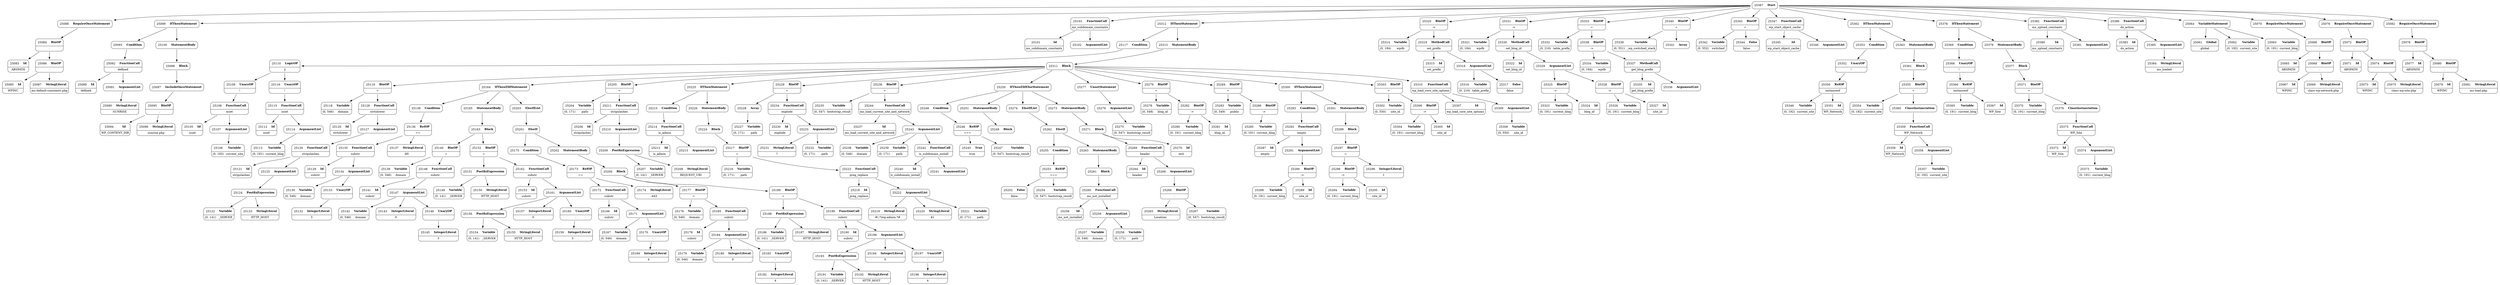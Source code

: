 digraph ast {
node [shape=none];
25088 [label=<<TABLE border='1' cellspacing='0' cellpadding='10' style='rounded' ><TR><TD border='0'>25088</TD><TD border='0'><B>RequireOnceStatement</B></TD></TR></TABLE>>];
25088 -> 25084 [weight=2];
25089 [label=<<TABLE border='1' cellspacing='0' cellpadding='10' style='rounded' ><TR><TD border='0'>25089</TD><TD border='0'><B>Id</B></TD></TR><HR/><TR><TD border='0' cellpadding='5' colspan='2'>defined</TD></TR></TABLE>>];
25090 [label=<<TABLE border='1' cellspacing='0' cellpadding='10' style='rounded' ><TR><TD border='0'>25090</TD><TD border='0'><B>StringLiteral</B></TD></TR><HR/><TR><TD border='0' cellpadding='5' colspan='2'>SUNRISE</TD></TR></TABLE>>];
25091 [label=<<TABLE border='1' cellspacing='0' cellpadding='10' style='rounded' ><TR><TD border='0'>25091</TD><TD border='0'><B>ArgumentList</B></TD></TR></TABLE>>];
25091 -> 25090 [weight=2];
25092 [label=<<TABLE border='1' cellspacing='0' cellpadding='10' style='rounded' ><TR><TD border='0'>25092</TD><TD border='0'><B>FunctionCall</B></TD></TR><HR/><TR><TD border='0' cellpadding='5' colspan='2'>defined</TD></TR></TABLE>>];
25092 -> 25089 [weight=2];
25092 -> 25091 [weight=2];
25093 [label=<<TABLE border='1' cellspacing='0' cellpadding='10' style='rounded' ><TR><TD border='0'>25093</TD><TD border='0'><B>Condition</B></TD></TR></TABLE>>];
25093 -> 25092 [weight=2];
25094 [label=<<TABLE border='1' cellspacing='0' cellpadding='10' style='rounded' ><TR><TD border='0'>25094</TD><TD border='0'><B>Id</B></TD></TR><HR/><TR><TD border='0' cellpadding='5' colspan='2'>WP_CONTENT_DIR</TD></TR></TABLE>>];
25095 [label=<<TABLE border='1' cellspacing='0' cellpadding='10' style='rounded' ><TR><TD border='0'>25095</TD><TD border='0'><B>BinOP</B></TD></TR><HR/><TR><TD border='0' cellpadding='5' colspan='2'>.</TD></TR></TABLE>>];
25095 -> 25094 [weight=2];
25095 -> 25096 [weight=2];
25096 [label=<<TABLE border='1' cellspacing='0' cellpadding='10' style='rounded' ><TR><TD border='0'>25096</TD><TD border='0'><B>StringLiteral</B></TD></TR><HR/><TR><TD border='0' cellpadding='5' colspan='2'>sunrise.php</TD></TR></TABLE>>];
25097 [label=<<TABLE border='1' cellspacing='0' cellpadding='10' style='rounded' ><TR><TD border='0'>25097</TD><TD border='0'><B>IncludeOnceStatement</B></TD></TR></TABLE>>];
25097 -> 25095 [weight=2];
25098 [label=<<TABLE border='1' cellspacing='0' cellpadding='10' style='rounded' ><TR><TD border='0'>25098</TD><TD border='0'><B>Block</B></TD></TR></TABLE>>];
25098 -> 25097 [weight=2];
25099 [label=<<TABLE border='1' cellspacing='0' cellpadding='10' style='rounded' ><TR><TD border='0'>25099</TD><TD border='0'><B>IfThenStatement</B></TD></TR></TABLE>>];
25099 -> 25093 [weight=2];
25099 -> 25100 [weight=2];
25100 [label=<<TABLE border='1' cellspacing='0' cellpadding='10' style='rounded' ><TR><TD border='0'>25100</TD><TD border='0'><B>StatementBody</B></TD></TR></TABLE>>];
25100 -> 25098 [weight=2];
25101 [label=<<TABLE border='1' cellspacing='0' cellpadding='10' style='rounded' ><TR><TD border='0'>25101</TD><TD border='0'><B>Id</B></TD></TR><HR/><TR><TD border='0' cellpadding='5' colspan='2'>ms_subdomain_constants</TD></TR></TABLE>>];
25102 [label=<<TABLE border='1' cellspacing='0' cellpadding='10' style='rounded' ><TR><TD border='0'>25102</TD><TD border='0'><B>ArgumentList</B></TD></TR></TABLE>>];
25103 [label=<<TABLE border='1' cellspacing='0' cellpadding='10' style='rounded' ><TR><TD border='0'>25103</TD><TD border='0'><B>FunctionCall</B></TD></TR><HR/><TR><TD border='0' cellpadding='5' colspan='2'>ms_subdomain_constants</TD></TR></TABLE>>];
25103 -> 25101 [weight=2];
25103 -> 25102 [weight=2];
25105 [label=<<TABLE border='1' cellspacing='0' cellpadding='10' style='rounded' ><TR><TD border='0'>25105</TD><TD border='0'><B>Id</B></TD></TR><HR/><TR><TD border='0' cellpadding='5' colspan='2'>isset</TD></TR></TABLE>>];
25106 [label=<<TABLE border='1' cellspacing='0' cellpadding='10' style='rounded' ><TR><TD border='0'>25106</TD><TD border='0'><B>Variable</B></TD></TR><HR/><TR><TD border='0' cellpadding='5'>(0, 192)</TD><TD border='0' cellpadding='5'>current_site</TD></TR></TABLE>>];
25107 [label=<<TABLE border='1' cellspacing='0' cellpadding='10' style='rounded' ><TR><TD border='0'>25107</TD><TD border='0'><B>ArgumentList</B></TD></TR></TABLE>>];
25107 -> 25106 [weight=2];
25108 [label=<<TABLE border='1' cellspacing='0' cellpadding='10' style='rounded' ><TR><TD border='0'>25108</TD><TD border='0'><B>FunctionCall</B></TD></TR><HR/><TR><TD border='0' cellpadding='5' colspan='2'>isset</TD></TR></TABLE>>];
25108 -> 25105 [weight=2];
25108 -> 25107 [weight=2];
25109 [label=<<TABLE border='1' cellspacing='0' cellpadding='10' style='rounded' ><TR><TD border='0'>25109</TD><TD border='0'><B>UnaryOP</B></TD></TR><HR/><TR><TD border='0' cellpadding='5' colspan='2'>!</TD></TR></TABLE>>];
25109 -> 25108 [weight=2];
25110 [label=<<TABLE border='1' cellspacing='0' cellpadding='10' style='rounded' ><TR><TD border='0'>25110</TD><TD border='0'><B>LogicOP</B></TD></TR><HR/><TR><TD border='0' cellpadding='5' colspan='2'>||</TD></TR></TABLE>>];
25110 -> 25109 [weight=2];
25110 -> 25116 [weight=2];
25112 [label=<<TABLE border='1' cellspacing='0' cellpadding='10' style='rounded' ><TR><TD border='0'>25112</TD><TD border='0'><B>Id</B></TD></TR><HR/><TR><TD border='0' cellpadding='5' colspan='2'>isset</TD></TR></TABLE>>];
25113 [label=<<TABLE border='1' cellspacing='0' cellpadding='10' style='rounded' ><TR><TD border='0'>25113</TD><TD border='0'><B>Variable</B></TD></TR><HR/><TR><TD border='0' cellpadding='5'>(0, 191)</TD><TD border='0' cellpadding='5'>current_blog</TD></TR></TABLE>>];
25114 [label=<<TABLE border='1' cellspacing='0' cellpadding='10' style='rounded' ><TR><TD border='0'>25114</TD><TD border='0'><B>ArgumentList</B></TD></TR></TABLE>>];
25114 -> 25113 [weight=2];
25115 [label=<<TABLE border='1' cellspacing='0' cellpadding='10' style='rounded' ><TR><TD border='0'>25115</TD><TD border='0'><B>FunctionCall</B></TD></TR><HR/><TR><TD border='0' cellpadding='5' colspan='2'>isset</TD></TR></TABLE>>];
25115 -> 25112 [weight=2];
25115 -> 25114 [weight=2];
25116 [label=<<TABLE border='1' cellspacing='0' cellpadding='10' style='rounded' ><TR><TD border='0'>25116</TD><TD border='0'><B>UnaryOP</B></TD></TR><HR/><TR><TD border='0' cellpadding='5' colspan='2'>!</TD></TR></TABLE>>];
25116 -> 25115 [weight=2];
25117 [label=<<TABLE border='1' cellspacing='0' cellpadding='10' style='rounded' ><TR><TD border='0'>25117</TD><TD border='0'><B>Condition</B></TD></TR></TABLE>>];
25117 -> 25110 [weight=2];
25118 [label=<<TABLE border='1' cellspacing='0' cellpadding='10' style='rounded' ><TR><TD border='0'>25118</TD><TD border='0'><B>Variable</B></TD></TR><HR/><TR><TD border='0' cellpadding='5'>(0, 546)</TD><TD border='0' cellpadding='5'>domain</TD></TR></TABLE>>];
25119 [label=<<TABLE border='1' cellspacing='0' cellpadding='10' style='rounded' ><TR><TD border='0'>25119</TD><TD border='0'><B>BinOP</B></TD></TR><HR/><TR><TD border='0' cellpadding='5' colspan='2'>=</TD></TR></TABLE>>];
25119 -> 25118 [weight=2];
25119 -> 25128 [weight=2];
25120 [label=<<TABLE border='1' cellspacing='0' cellpadding='10' style='rounded' ><TR><TD border='0'>25120</TD><TD border='0'><B>Id</B></TD></TR><HR/><TR><TD border='0' cellpadding='5' colspan='2'>strtolower</TD></TR></TABLE>>];
25121 [label=<<TABLE border='1' cellspacing='0' cellpadding='10' style='rounded' ><TR><TD border='0'>25121</TD><TD border='0'><B>Id</B></TD></TR><HR/><TR><TD border='0' cellpadding='5' colspan='2'>stripslashes</TD></TR></TABLE>>];
25122 [label=<<TABLE border='1' cellspacing='0' cellpadding='10' style='rounded' ><TR><TD border='0'>25122</TD><TD border='0'><B>Variable</B></TD></TR><HR/><TR><TD border='0' cellpadding='5'>(0, 141)</TD><TD border='0' cellpadding='5'>_SERVER</TD></TR></TABLE>>];
25123 [label=<<TABLE border='1' cellspacing='0' cellpadding='10' style='rounded' ><TR><TD border='0'>25123</TD><TD border='0'><B>StringLiteral</B></TD></TR><HR/><TR><TD border='0' cellpadding='5' colspan='2'>HTTP_HOST</TD></TR></TABLE>>];
25124 [label=<<TABLE border='1' cellspacing='0' cellpadding='10' style='rounded' ><TR><TD border='0'>25124</TD><TD border='0'><B>PostfixExpression</B></TD></TR></TABLE>>];
25124 -> 25122 [weight=2];
25124 -> 25123 [weight=2];
25125 [label=<<TABLE border='1' cellspacing='0' cellpadding='10' style='rounded' ><TR><TD border='0'>25125</TD><TD border='0'><B>ArgumentList</B></TD></TR></TABLE>>];
25125 -> 25124 [weight=2];
25126 [label=<<TABLE border='1' cellspacing='0' cellpadding='10' style='rounded' ><TR><TD border='0'>25126</TD><TD border='0'><B>FunctionCall</B></TD></TR><HR/><TR><TD border='0' cellpadding='5' colspan='2'>stripslashes</TD></TR></TABLE>>];
25126 -> 25121 [weight=2];
25126 -> 25125 [weight=2];
25127 [label=<<TABLE border='1' cellspacing='0' cellpadding='10' style='rounded' ><TR><TD border='0'>25127</TD><TD border='0'><B>ArgumentList</B></TD></TR></TABLE>>];
25127 -> 25126 [weight=2];
25128 [label=<<TABLE border='1' cellspacing='0' cellpadding='10' style='rounded' ><TR><TD border='0'>25128</TD><TD border='0'><B>FunctionCall</B></TD></TR><HR/><TR><TD border='0' cellpadding='5' colspan='2'>strtolower</TD></TR></TABLE>>];
25128 -> 25120 [weight=2];
25128 -> 25127 [weight=2];
25129 [label=<<TABLE border='1' cellspacing='0' cellpadding='10' style='rounded' ><TR><TD border='0'>25129</TD><TD border='0'><B>Id</B></TD></TR><HR/><TR><TD border='0' cellpadding='5' colspan='2'>substr</TD></TR></TABLE>>];
25130 [label=<<TABLE border='1' cellspacing='0' cellpadding='10' style='rounded' ><TR><TD border='0'>25130</TD><TD border='0'><B>Variable</B></TD></TR><HR/><TR><TD border='0' cellpadding='5'>(0, 546)</TD><TD border='0' cellpadding='5'>domain</TD></TR></TABLE>>];
25132 [label=<<TABLE border='1' cellspacing='0' cellpadding='10' style='rounded' ><TR><TD border='0'>25132</TD><TD border='0'><B>IntegerLiteral</B></TD></TR><HR/><TR><TD border='0' cellpadding='5' colspan='2'>3</TD></TR></TABLE>>];
25133 [label=<<TABLE border='1' cellspacing='0' cellpadding='10' style='rounded' ><TR><TD border='0'>25133</TD><TD border='0'><B>UnaryOP</B></TD></TR><HR/><TR><TD border='0' cellpadding='5' colspan='2'>-</TD></TR></TABLE>>];
25133 -> 25132 [weight=2];
25134 [label=<<TABLE border='1' cellspacing='0' cellpadding='10' style='rounded' ><TR><TD border='0'>25134</TD><TD border='0'><B>ArgumentList</B></TD></TR></TABLE>>];
25134 -> 25130 [weight=2];
25134 -> 25133 [weight=2];
25135 [label=<<TABLE border='1' cellspacing='0' cellpadding='10' style='rounded' ><TR><TD border='0'>25135</TD><TD border='0'><B>FunctionCall</B></TD></TR><HR/><TR><TD border='0' cellpadding='5' colspan='2'>substr</TD></TR></TABLE>>];
25135 -> 25129 [weight=2];
25135 -> 25134 [weight=2];
25136 [label=<<TABLE border='1' cellspacing='0' cellpadding='10' style='rounded' ><TR><TD border='0'>25136</TD><TD border='0'><B>RelOP</B></TD></TR><HR/><TR><TD border='0' cellpadding='5' colspan='2'>==</TD></TR></TABLE>>];
25136 -> 25135 [weight=2];
25136 -> 25137 [weight=2];
25137 [label=<<TABLE border='1' cellspacing='0' cellpadding='10' style='rounded' ><TR><TD border='0'>25137</TD><TD border='0'><B>StringLiteral</B></TD></TR><HR/><TR><TD border='0' cellpadding='5' colspan='2'>:80</TD></TR></TABLE>>];
25138 [label=<<TABLE border='1' cellspacing='0' cellpadding='10' style='rounded' ><TR><TD border='0'>25138</TD><TD border='0'><B>Condition</B></TD></TR></TABLE>>];
25138 -> 25136 [weight=2];
25139 [label=<<TABLE border='1' cellspacing='0' cellpadding='10' style='rounded' ><TR><TD border='0'>25139</TD><TD border='0'><B>Variable</B></TD></TR><HR/><TR><TD border='0' cellpadding='5'>(0, 546)</TD><TD border='0' cellpadding='5'>domain</TD></TR></TABLE>>];
25140 [label=<<TABLE border='1' cellspacing='0' cellpadding='10' style='rounded' ><TR><TD border='0'>25140</TD><TD border='0'><B>BinOP</B></TD></TR><HR/><TR><TD border='0' cellpadding='5' colspan='2'>=</TD></TR></TABLE>>];
25140 -> 25139 [weight=2];
25140 -> 25148 [weight=2];
25141 [label=<<TABLE border='1' cellspacing='0' cellpadding='10' style='rounded' ><TR><TD border='0'>25141</TD><TD border='0'><B>Id</B></TD></TR><HR/><TR><TD border='0' cellpadding='5' colspan='2'>substr</TD></TR></TABLE>>];
25142 [label=<<TABLE border='1' cellspacing='0' cellpadding='10' style='rounded' ><TR><TD border='0'>25142</TD><TD border='0'><B>Variable</B></TD></TR><HR/><TR><TD border='0' cellpadding='5'>(0, 546)</TD><TD border='0' cellpadding='5'>domain</TD></TR></TABLE>>];
25143 [label=<<TABLE border='1' cellspacing='0' cellpadding='10' style='rounded' ><TR><TD border='0'>25143</TD><TD border='0'><B>IntegerLiteral</B></TD></TR><HR/><TR><TD border='0' cellpadding='5' colspan='2'>0</TD></TR></TABLE>>];
25145 [label=<<TABLE border='1' cellspacing='0' cellpadding='10' style='rounded' ><TR><TD border='0'>25145</TD><TD border='0'><B>IntegerLiteral</B></TD></TR><HR/><TR><TD border='0' cellpadding='5' colspan='2'>3</TD></TR></TABLE>>];
25146 [label=<<TABLE border='1' cellspacing='0' cellpadding='10' style='rounded' ><TR><TD border='0'>25146</TD><TD border='0'><B>UnaryOP</B></TD></TR><HR/><TR><TD border='0' cellpadding='5' colspan='2'>-</TD></TR></TABLE>>];
25146 -> 25145 [weight=2];
25147 [label=<<TABLE border='1' cellspacing='0' cellpadding='10' style='rounded' ><TR><TD border='0'>25147</TD><TD border='0'><B>ArgumentList</B></TD></TR></TABLE>>];
25147 -> 25142 [weight=2];
25147 -> 25143 [weight=2];
25147 -> 25146 [weight=2];
25148 [label=<<TABLE border='1' cellspacing='0' cellpadding='10' style='rounded' ><TR><TD border='0'>25148</TD><TD border='0'><B>FunctionCall</B></TD></TR><HR/><TR><TD border='0' cellpadding='5' colspan='2'>substr</TD></TR></TABLE>>];
25148 -> 25141 [weight=2];
25148 -> 25147 [weight=2];
25149 [label=<<TABLE border='1' cellspacing='0' cellpadding='10' style='rounded' ><TR><TD border='0'>25149</TD><TD border='0'><B>Variable</B></TD></TR><HR/><TR><TD border='0' cellpadding='5'>(0, 141)</TD><TD border='0' cellpadding='5'>_SERVER</TD></TR></TABLE>>];
25150 [label=<<TABLE border='1' cellspacing='0' cellpadding='10' style='rounded' ><TR><TD border='0'>25150</TD><TD border='0'><B>StringLiteral</B></TD></TR><HR/><TR><TD border='0' cellpadding='5' colspan='2'>HTTP_HOST</TD></TR></TABLE>>];
25151 [label=<<TABLE border='1' cellspacing='0' cellpadding='10' style='rounded' ><TR><TD border='0'>25151</TD><TD border='0'><B>PostfixExpression</B></TD></TR></TABLE>>];
25151 -> 25149 [weight=2];
25151 -> 25150 [weight=2];
25152 [label=<<TABLE border='1' cellspacing='0' cellpadding='10' style='rounded' ><TR><TD border='0'>25152</TD><TD border='0'><B>BinOP</B></TD></TR><HR/><TR><TD border='0' cellpadding='5' colspan='2'>=</TD></TR></TABLE>>];
25152 -> 25151 [weight=2];
25152 -> 25162 [weight=2];
25153 [label=<<TABLE border='1' cellspacing='0' cellpadding='10' style='rounded' ><TR><TD border='0'>25153</TD><TD border='0'><B>Id</B></TD></TR><HR/><TR><TD border='0' cellpadding='5' colspan='2'>substr</TD></TR></TABLE>>];
25154 [label=<<TABLE border='1' cellspacing='0' cellpadding='10' style='rounded' ><TR><TD border='0'>25154</TD><TD border='0'><B>Variable</B></TD></TR><HR/><TR><TD border='0' cellpadding='5'>(0, 141)</TD><TD border='0' cellpadding='5'>_SERVER</TD></TR></TABLE>>];
25155 [label=<<TABLE border='1' cellspacing='0' cellpadding='10' style='rounded' ><TR><TD border='0'>25155</TD><TD border='0'><B>StringLiteral</B></TD></TR><HR/><TR><TD border='0' cellpadding='5' colspan='2'>HTTP_HOST</TD></TR></TABLE>>];
25156 [label=<<TABLE border='1' cellspacing='0' cellpadding='10' style='rounded' ><TR><TD border='0'>25156</TD><TD border='0'><B>PostfixExpression</B></TD></TR></TABLE>>];
25156 -> 25154 [weight=2];
25156 -> 25155 [weight=2];
25157 [label=<<TABLE border='1' cellspacing='0' cellpadding='10' style='rounded' ><TR><TD border='0'>25157</TD><TD border='0'><B>IntegerLiteral</B></TD></TR><HR/><TR><TD border='0' cellpadding='5' colspan='2'>0</TD></TR></TABLE>>];
25159 [label=<<TABLE border='1' cellspacing='0' cellpadding='10' style='rounded' ><TR><TD border='0'>25159</TD><TD border='0'><B>IntegerLiteral</B></TD></TR><HR/><TR><TD border='0' cellpadding='5' colspan='2'>3</TD></TR></TABLE>>];
25160 [label=<<TABLE border='1' cellspacing='0' cellpadding='10' style='rounded' ><TR><TD border='0'>25160</TD><TD border='0'><B>UnaryOP</B></TD></TR><HR/><TR><TD border='0' cellpadding='5' colspan='2'>-</TD></TR></TABLE>>];
25160 -> 25159 [weight=2];
25161 [label=<<TABLE border='1' cellspacing='0' cellpadding='10' style='rounded' ><TR><TD border='0'>25161</TD><TD border='0'><B>ArgumentList</B></TD></TR></TABLE>>];
25161 -> 25156 [weight=2];
25161 -> 25157 [weight=2];
25161 -> 25160 [weight=2];
25162 [label=<<TABLE border='1' cellspacing='0' cellpadding='10' style='rounded' ><TR><TD border='0'>25162</TD><TD border='0'><B>FunctionCall</B></TD></TR><HR/><TR><TD border='0' cellpadding='5' colspan='2'>substr</TD></TR></TABLE>>];
25162 -> 25153 [weight=2];
25162 -> 25161 [weight=2];
25163 [label=<<TABLE border='1' cellspacing='0' cellpadding='10' style='rounded' ><TR><TD border='0'>25163</TD><TD border='0'><B>Block</B></TD></TR></TABLE>>];
25163 -> 25140 [weight=2];
25163 -> 25152 [weight=2];
25164 [label=<<TABLE border='1' cellspacing='0' cellpadding='10' style='rounded' ><TR><TD border='0'>25164</TD><TD border='0'><B>IfThenElifStatement</B></TD></TR></TABLE>>];
25164 -> 25138 [weight=2];
25164 -> 25165 [weight=2];
25164 -> 25203 [weight=2];
25165 [label=<<TABLE border='1' cellspacing='0' cellpadding='10' style='rounded' ><TR><TD border='0'>25165</TD><TD border='0'><B>StatementBody</B></TD></TR></TABLE>>];
25165 -> 25163 [weight=2];
25166 [label=<<TABLE border='1' cellspacing='0' cellpadding='10' style='rounded' ><TR><TD border='0'>25166</TD><TD border='0'><B>Id</B></TD></TR><HR/><TR><TD border='0' cellpadding='5' colspan='2'>substr</TD></TR></TABLE>>];
25167 [label=<<TABLE border='1' cellspacing='0' cellpadding='10' style='rounded' ><TR><TD border='0'>25167</TD><TD border='0'><B>Variable</B></TD></TR><HR/><TR><TD border='0' cellpadding='5'>(0, 546)</TD><TD border='0' cellpadding='5'>domain</TD></TR></TABLE>>];
25169 [label=<<TABLE border='1' cellspacing='0' cellpadding='10' style='rounded' ><TR><TD border='0'>25169</TD><TD border='0'><B>IntegerLiteral</B></TD></TR><HR/><TR><TD border='0' cellpadding='5' colspan='2'>4</TD></TR></TABLE>>];
25170 [label=<<TABLE border='1' cellspacing='0' cellpadding='10' style='rounded' ><TR><TD border='0'>25170</TD><TD border='0'><B>UnaryOP</B></TD></TR><HR/><TR><TD border='0' cellpadding='5' colspan='2'>-</TD></TR></TABLE>>];
25170 -> 25169 [weight=2];
25171 [label=<<TABLE border='1' cellspacing='0' cellpadding='10' style='rounded' ><TR><TD border='0'>25171</TD><TD border='0'><B>ArgumentList</B></TD></TR></TABLE>>];
25171 -> 25167 [weight=2];
25171 -> 25170 [weight=2];
25172 [label=<<TABLE border='1' cellspacing='0' cellpadding='10' style='rounded' ><TR><TD border='0'>25172</TD><TD border='0'><B>FunctionCall</B></TD></TR><HR/><TR><TD border='0' cellpadding='5' colspan='2'>substr</TD></TR></TABLE>>];
25172 -> 25166 [weight=2];
25172 -> 25171 [weight=2];
25173 [label=<<TABLE border='1' cellspacing='0' cellpadding='10' style='rounded' ><TR><TD border='0'>25173</TD><TD border='0'><B>RelOP</B></TD></TR><HR/><TR><TD border='0' cellpadding='5' colspan='2'>==</TD></TR></TABLE>>];
25173 -> 25172 [weight=2];
25173 -> 25174 [weight=2];
25174 [label=<<TABLE border='1' cellspacing='0' cellpadding='10' style='rounded' ><TR><TD border='0'>25174</TD><TD border='0'><B>StringLiteral</B></TD></TR><HR/><TR><TD border='0' cellpadding='5' colspan='2'>:443</TD></TR></TABLE>>];
25175 [label=<<TABLE border='1' cellspacing='0' cellpadding='10' style='rounded' ><TR><TD border='0'>25175</TD><TD border='0'><B>Condition</B></TD></TR></TABLE>>];
25175 -> 25173 [weight=2];
25176 [label=<<TABLE border='1' cellspacing='0' cellpadding='10' style='rounded' ><TR><TD border='0'>25176</TD><TD border='0'><B>Variable</B></TD></TR><HR/><TR><TD border='0' cellpadding='5'>(0, 546)</TD><TD border='0' cellpadding='5'>domain</TD></TR></TABLE>>];
25177 [label=<<TABLE border='1' cellspacing='0' cellpadding='10' style='rounded' ><TR><TD border='0'>25177</TD><TD border='0'><B>BinOP</B></TD></TR><HR/><TR><TD border='0' cellpadding='5' colspan='2'>=</TD></TR></TABLE>>];
25177 -> 25176 [weight=2];
25177 -> 25185 [weight=2];
25178 [label=<<TABLE border='1' cellspacing='0' cellpadding='10' style='rounded' ><TR><TD border='0'>25178</TD><TD border='0'><B>Id</B></TD></TR><HR/><TR><TD border='0' cellpadding='5' colspan='2'>substr</TD></TR></TABLE>>];
25179 [label=<<TABLE border='1' cellspacing='0' cellpadding='10' style='rounded' ><TR><TD border='0'>25179</TD><TD border='0'><B>Variable</B></TD></TR><HR/><TR><TD border='0' cellpadding='5'>(0, 546)</TD><TD border='0' cellpadding='5'>domain</TD></TR></TABLE>>];
25180 [label=<<TABLE border='1' cellspacing='0' cellpadding='10' style='rounded' ><TR><TD border='0'>25180</TD><TD border='0'><B>IntegerLiteral</B></TD></TR><HR/><TR><TD border='0' cellpadding='5' colspan='2'>0</TD></TR></TABLE>>];
25182 [label=<<TABLE border='1' cellspacing='0' cellpadding='10' style='rounded' ><TR><TD border='0'>25182</TD><TD border='0'><B>IntegerLiteral</B></TD></TR><HR/><TR><TD border='0' cellpadding='5' colspan='2'>4</TD></TR></TABLE>>];
25183 [label=<<TABLE border='1' cellspacing='0' cellpadding='10' style='rounded' ><TR><TD border='0'>25183</TD><TD border='0'><B>UnaryOP</B></TD></TR><HR/><TR><TD border='0' cellpadding='5' colspan='2'>-</TD></TR></TABLE>>];
25183 -> 25182 [weight=2];
25184 [label=<<TABLE border='1' cellspacing='0' cellpadding='10' style='rounded' ><TR><TD border='0'>25184</TD><TD border='0'><B>ArgumentList</B></TD></TR></TABLE>>];
25184 -> 25179 [weight=2];
25184 -> 25180 [weight=2];
25184 -> 25183 [weight=2];
25185 [label=<<TABLE border='1' cellspacing='0' cellpadding='10' style='rounded' ><TR><TD border='0'>25185</TD><TD border='0'><B>FunctionCall</B></TD></TR><HR/><TR><TD border='0' cellpadding='5' colspan='2'>substr</TD></TR></TABLE>>];
25185 -> 25178 [weight=2];
25185 -> 25184 [weight=2];
25186 [label=<<TABLE border='1' cellspacing='0' cellpadding='10' style='rounded' ><TR><TD border='0'>25186</TD><TD border='0'><B>Variable</B></TD></TR><HR/><TR><TD border='0' cellpadding='5'>(0, 141)</TD><TD border='0' cellpadding='5'>_SERVER</TD></TR></TABLE>>];
25187 [label=<<TABLE border='1' cellspacing='0' cellpadding='10' style='rounded' ><TR><TD border='0'>25187</TD><TD border='0'><B>StringLiteral</B></TD></TR><HR/><TR><TD border='0' cellpadding='5' colspan='2'>HTTP_HOST</TD></TR></TABLE>>];
25188 [label=<<TABLE border='1' cellspacing='0' cellpadding='10' style='rounded' ><TR><TD border='0'>25188</TD><TD border='0'><B>PostfixExpression</B></TD></TR></TABLE>>];
25188 -> 25186 [weight=2];
25188 -> 25187 [weight=2];
25189 [label=<<TABLE border='1' cellspacing='0' cellpadding='10' style='rounded' ><TR><TD border='0'>25189</TD><TD border='0'><B>BinOP</B></TD></TR><HR/><TR><TD border='0' cellpadding='5' colspan='2'>=</TD></TR></TABLE>>];
25189 -> 25188 [weight=2];
25189 -> 25199 [weight=2];
25190 [label=<<TABLE border='1' cellspacing='0' cellpadding='10' style='rounded' ><TR><TD border='0'>25190</TD><TD border='0'><B>Id</B></TD></TR><HR/><TR><TD border='0' cellpadding='5' colspan='2'>substr</TD></TR></TABLE>>];
25191 [label=<<TABLE border='1' cellspacing='0' cellpadding='10' style='rounded' ><TR><TD border='0'>25191</TD><TD border='0'><B>Variable</B></TD></TR><HR/><TR><TD border='0' cellpadding='5'>(0, 141)</TD><TD border='0' cellpadding='5'>_SERVER</TD></TR></TABLE>>];
25192 [label=<<TABLE border='1' cellspacing='0' cellpadding='10' style='rounded' ><TR><TD border='0'>25192</TD><TD border='0'><B>StringLiteral</B></TD></TR><HR/><TR><TD border='0' cellpadding='5' colspan='2'>HTTP_HOST</TD></TR></TABLE>>];
25193 [label=<<TABLE border='1' cellspacing='0' cellpadding='10' style='rounded' ><TR><TD border='0'>25193</TD><TD border='0'><B>PostfixExpression</B></TD></TR></TABLE>>];
25193 -> 25191 [weight=2];
25193 -> 25192 [weight=2];
25194 [label=<<TABLE border='1' cellspacing='0' cellpadding='10' style='rounded' ><TR><TD border='0'>25194</TD><TD border='0'><B>IntegerLiteral</B></TD></TR><HR/><TR><TD border='0' cellpadding='5' colspan='2'>0</TD></TR></TABLE>>];
25196 [label=<<TABLE border='1' cellspacing='0' cellpadding='10' style='rounded' ><TR><TD border='0'>25196</TD><TD border='0'><B>IntegerLiteral</B></TD></TR><HR/><TR><TD border='0' cellpadding='5' colspan='2'>4</TD></TR></TABLE>>];
25197 [label=<<TABLE border='1' cellspacing='0' cellpadding='10' style='rounded' ><TR><TD border='0'>25197</TD><TD border='0'><B>UnaryOP</B></TD></TR><HR/><TR><TD border='0' cellpadding='5' colspan='2'>-</TD></TR></TABLE>>];
25197 -> 25196 [weight=2];
25198 [label=<<TABLE border='1' cellspacing='0' cellpadding='10' style='rounded' ><TR><TD border='0'>25198</TD><TD border='0'><B>ArgumentList</B></TD></TR></TABLE>>];
25198 -> 25193 [weight=2];
25198 -> 25194 [weight=2];
25198 -> 25197 [weight=2];
25199 [label=<<TABLE border='1' cellspacing='0' cellpadding='10' style='rounded' ><TR><TD border='0'>25199</TD><TD border='0'><B>FunctionCall</B></TD></TR><HR/><TR><TD border='0' cellpadding='5' colspan='2'>substr</TD></TR></TABLE>>];
25199 -> 25190 [weight=2];
25199 -> 25198 [weight=2];
25200 [label=<<TABLE border='1' cellspacing='0' cellpadding='10' style='rounded' ><TR><TD border='0'>25200</TD><TD border='0'><B>Block</B></TD></TR></TABLE>>];
25200 -> 25177 [weight=2];
25200 -> 25189 [weight=2];
25201 [label=<<TABLE border='1' cellspacing='0' cellpadding='10' style='rounded' ><TR><TD border='0'>25201</TD><TD border='0'><B>ElseIf</B></TD></TR></TABLE>>];
25201 -> 25175 [weight=2];
25201 -> 25202 [weight=2];
25202 [label=<<TABLE border='1' cellspacing='0' cellpadding='10' style='rounded' ><TR><TD border='0'>25202</TD><TD border='0'><B>StatementBody</B></TD></TR></TABLE>>];
25202 -> 25200 [weight=2];
25203 [label=<<TABLE border='1' cellspacing='0' cellpadding='10' style='rounded' ><TR><TD border='0'>25203</TD><TD border='0'><B>ElseIfList</B></TD></TR></TABLE>>];
25203 -> 25201 [weight=2];
25204 [label=<<TABLE border='1' cellspacing='0' cellpadding='10' style='rounded' ><TR><TD border='0'>25204</TD><TD border='0'><B>Variable</B></TD></TR><HR/><TR><TD border='0' cellpadding='5'>(0, 171)</TD><TD border='0' cellpadding='5'>path</TD></TR></TABLE>>];
25205 [label=<<TABLE border='1' cellspacing='0' cellpadding='10' style='rounded' ><TR><TD border='0'>25205</TD><TD border='0'><B>BinOP</B></TD></TR><HR/><TR><TD border='0' cellpadding='5' colspan='2'>=</TD></TR></TABLE>>];
25205 -> 25204 [weight=2];
25205 -> 25211 [weight=2];
25206 [label=<<TABLE border='1' cellspacing='0' cellpadding='10' style='rounded' ><TR><TD border='0'>25206</TD><TD border='0'><B>Id</B></TD></TR><HR/><TR><TD border='0' cellpadding='5' colspan='2'>stripslashes</TD></TR></TABLE>>];
25207 [label=<<TABLE border='1' cellspacing='0' cellpadding='10' style='rounded' ><TR><TD border='0'>25207</TD><TD border='0'><B>Variable</B></TD></TR><HR/><TR><TD border='0' cellpadding='5'>(0, 141)</TD><TD border='0' cellpadding='5'>_SERVER</TD></TR></TABLE>>];
25208 [label=<<TABLE border='1' cellspacing='0' cellpadding='10' style='rounded' ><TR><TD border='0'>25208</TD><TD border='0'><B>StringLiteral</B></TD></TR><HR/><TR><TD border='0' cellpadding='5' colspan='2'>REQUEST_URI</TD></TR></TABLE>>];
25209 [label=<<TABLE border='1' cellspacing='0' cellpadding='10' style='rounded' ><TR><TD border='0'>25209</TD><TD border='0'><B>PostfixExpression</B></TD></TR></TABLE>>];
25209 -> 25207 [weight=2];
25209 -> 25208 [weight=2];
25210 [label=<<TABLE border='1' cellspacing='0' cellpadding='10' style='rounded' ><TR><TD border='0'>25210</TD><TD border='0'><B>ArgumentList</B></TD></TR></TABLE>>];
25210 -> 25209 [weight=2];
25211 [label=<<TABLE border='1' cellspacing='0' cellpadding='10' style='rounded' ><TR><TD border='0'>25211</TD><TD border='0'><B>FunctionCall</B></TD></TR><HR/><TR><TD border='0' cellpadding='5' colspan='2'>stripslashes</TD></TR></TABLE>>];
25211 -> 25206 [weight=2];
25211 -> 25210 [weight=2];
25212 [label=<<TABLE border='1' cellspacing='0' cellpadding='10' style='rounded' ><TR><TD border='0'>25212</TD><TD border='0'><B>Id</B></TD></TR><HR/><TR><TD border='0' cellpadding='5' colspan='2'>is_admin</TD></TR></TABLE>>];
25213 [label=<<TABLE border='1' cellspacing='0' cellpadding='10' style='rounded' ><TR><TD border='0'>25213</TD><TD border='0'><B>ArgumentList</B></TD></TR></TABLE>>];
25214 [label=<<TABLE border='1' cellspacing='0' cellpadding='10' style='rounded' ><TR><TD border='0'>25214</TD><TD border='0'><B>FunctionCall</B></TD></TR><HR/><TR><TD border='0' cellpadding='5' colspan='2'>is_admin</TD></TR></TABLE>>];
25214 -> 25212 [weight=2];
25214 -> 25213 [weight=2];
25215 [label=<<TABLE border='1' cellspacing='0' cellpadding='10' style='rounded' ><TR><TD border='0'>25215</TD><TD border='0'><B>Condition</B></TD></TR></TABLE>>];
25215 -> 25214 [weight=2];
25216 [label=<<TABLE border='1' cellspacing='0' cellpadding='10' style='rounded' ><TR><TD border='0'>25216</TD><TD border='0'><B>Variable</B></TD></TR><HR/><TR><TD border='0' cellpadding='5'>(0, 171)</TD><TD border='0' cellpadding='5'>path</TD></TR></TABLE>>];
25217 [label=<<TABLE border='1' cellspacing='0' cellpadding='10' style='rounded' ><TR><TD border='0'>25217</TD><TD border='0'><B>BinOP</B></TD></TR><HR/><TR><TD border='0' cellpadding='5' colspan='2'>=</TD></TR></TABLE>>];
25217 -> 25216 [weight=2];
25217 -> 25223 [weight=2];
25218 [label=<<TABLE border='1' cellspacing='0' cellpadding='10' style='rounded' ><TR><TD border='0'>25218</TD><TD border='0'><B>Id</B></TD></TR><HR/><TR><TD border='0' cellpadding='5' colspan='2'>preg_replace</TD></TR></TABLE>>];
25219 [label=<<TABLE border='1' cellspacing='0' cellpadding='10' style='rounded' ><TR><TD border='0'>25219</TD><TD border='0'><B>StringLiteral</B></TD></TR><HR/><TR><TD border='0' cellpadding='5' colspan='2'>#(.*)wp-admin.*#</TD></TR></TABLE>>];
25220 [label=<<TABLE border='1' cellspacing='0' cellpadding='10' style='rounded' ><TR><TD border='0'>25220</TD><TD border='0'><B>StringLiteral</B></TD></TR><HR/><TR><TD border='0' cellpadding='5' colspan='2'>$1</TD></TR></TABLE>>];
25221 [label=<<TABLE border='1' cellspacing='0' cellpadding='10' style='rounded' ><TR><TD border='0'>25221</TD><TD border='0'><B>Variable</B></TD></TR><HR/><TR><TD border='0' cellpadding='5'>(0, 171)</TD><TD border='0' cellpadding='5'>path</TD></TR></TABLE>>];
25222 [label=<<TABLE border='1' cellspacing='0' cellpadding='10' style='rounded' ><TR><TD border='0'>25222</TD><TD border='0'><B>ArgumentList</B></TD></TR></TABLE>>];
25222 -> 25219 [weight=2];
25222 -> 25220 [weight=2];
25222 -> 25221 [weight=2];
25223 [label=<<TABLE border='1' cellspacing='0' cellpadding='10' style='rounded' ><TR><TD border='0'>25223</TD><TD border='0'><B>FunctionCall</B></TD></TR><HR/><TR><TD border='0' cellpadding='5' colspan='2'>preg_replace</TD></TR></TABLE>>];
25223 -> 25218 [weight=2];
25223 -> 25222 [weight=2];
25224 [label=<<TABLE border='1' cellspacing='0' cellpadding='10' style='rounded' ><TR><TD border='0'>25224</TD><TD border='0'><B>Block</B></TD></TR></TABLE>>];
25224 -> 25217 [weight=2];
25225 [label=<<TABLE border='1' cellspacing='0' cellpadding='10' style='rounded' ><TR><TD border='0'>25225</TD><TD border='0'><B>IfThenStatement</B></TD></TR></TABLE>>];
25225 -> 25215 [weight=2];
25225 -> 25226 [weight=2];
25226 [label=<<TABLE border='1' cellspacing='0' cellpadding='10' style='rounded' ><TR><TD border='0'>25226</TD><TD border='0'><B>StatementBody</B></TD></TR></TABLE>>];
25226 -> 25224 [weight=2];
25227 [label=<<TABLE border='1' cellspacing='0' cellpadding='10' style='rounded' ><TR><TD border='0'>25227</TD><TD border='0'><B>Variable</B></TD></TR><HR/><TR><TD border='0' cellpadding='5'>(0, 171)</TD><TD border='0' cellpadding='5'>path</TD></TR></TABLE>>];
25228 [label=<<TABLE border='1' cellspacing='0' cellpadding='10' style='rounded' ><TR><TD border='0'>25228</TD><TD border='0'><B>Array</B></TD></TR></TABLE>>];
25228 -> 25227 [weight=2];
25229 [label=<<TABLE border='1' cellspacing='0' cellpadding='10' style='rounded' ><TR><TD border='0'>25229</TD><TD border='0'><B>BinOP</B></TD></TR><HR/><TR><TD border='0' cellpadding='5' colspan='2'>=</TD></TR></TABLE>>];
25229 -> 25228 [weight=2];
25229 -> 25234 [weight=2];
25230 [label=<<TABLE border='1' cellspacing='0' cellpadding='10' style='rounded' ><TR><TD border='0'>25230</TD><TD border='0'><B>Id</B></TD></TR><HR/><TR><TD border='0' cellpadding='5' colspan='2'>explode</TD></TR></TABLE>>];
25231 [label=<<TABLE border='1' cellspacing='0' cellpadding='10' style='rounded' ><TR><TD border='0'>25231</TD><TD border='0'><B>StringLiteral</B></TD></TR><HR/><TR><TD border='0' cellpadding='5' colspan='2'>?</TD></TR></TABLE>>];
25232 [label=<<TABLE border='1' cellspacing='0' cellpadding='10' style='rounded' ><TR><TD border='0'>25232</TD><TD border='0'><B>Variable</B></TD></TR><HR/><TR><TD border='0' cellpadding='5'>(0, 171)</TD><TD border='0' cellpadding='5'>path</TD></TR></TABLE>>];
25233 [label=<<TABLE border='1' cellspacing='0' cellpadding='10' style='rounded' ><TR><TD border='0'>25233</TD><TD border='0'><B>ArgumentList</B></TD></TR></TABLE>>];
25233 -> 25231 [weight=2];
25233 -> 25232 [weight=2];
25234 [label=<<TABLE border='1' cellspacing='0' cellpadding='10' style='rounded' ><TR><TD border='0'>25234</TD><TD border='0'><B>FunctionCall</B></TD></TR><HR/><TR><TD border='0' cellpadding='5' colspan='2'>explode</TD></TR></TABLE>>];
25234 -> 25230 [weight=2];
25234 -> 25233 [weight=2];
25235 [label=<<TABLE border='1' cellspacing='0' cellpadding='10' style='rounded' ><TR><TD border='0'>25235</TD><TD border='0'><B>Variable</B></TD></TR><HR/><TR><TD border='0' cellpadding='5'>(0, 547)</TD><TD border='0' cellpadding='5'>bootstrap_result</TD></TR></TABLE>>];
25236 [label=<<TABLE border='1' cellspacing='0' cellpadding='10' style='rounded' ><TR><TD border='0'>25236</TD><TD border='0'><B>BinOP</B></TD></TR><HR/><TR><TD border='0' cellpadding='5' colspan='2'>=</TD></TR></TABLE>>];
25236 -> 25235 [weight=2];
25236 -> 25244 [weight=2];
25237 [label=<<TABLE border='1' cellspacing='0' cellpadding='10' style='rounded' ><TR><TD border='0'>25237</TD><TD border='0'><B>Id</B></TD></TR><HR/><TR><TD border='0' cellpadding='5' colspan='2'>ms_load_current_site_and_network</TD></TR></TABLE>>];
25238 [label=<<TABLE border='1' cellspacing='0' cellpadding='10' style='rounded' ><TR><TD border='0'>25238</TD><TD border='0'><B>Variable</B></TD></TR><HR/><TR><TD border='0' cellpadding='5'>(0, 546)</TD><TD border='0' cellpadding='5'>domain</TD></TR></TABLE>>];
25239 [label=<<TABLE border='1' cellspacing='0' cellpadding='10' style='rounded' ><TR><TD border='0'>25239</TD><TD border='0'><B>Variable</B></TD></TR><HR/><TR><TD border='0' cellpadding='5'>(0, 171)</TD><TD border='0' cellpadding='5'>path</TD></TR></TABLE>>];
25240 [label=<<TABLE border='1' cellspacing='0' cellpadding='10' style='rounded' ><TR><TD border='0'>25240</TD><TD border='0'><B>Id</B></TD></TR><HR/><TR><TD border='0' cellpadding='5' colspan='2'>is_subdomain_install</TD></TR></TABLE>>];
25241 [label=<<TABLE border='1' cellspacing='0' cellpadding='10' style='rounded' ><TR><TD border='0'>25241</TD><TD border='0'><B>ArgumentList</B></TD></TR></TABLE>>];
25242 [label=<<TABLE border='1' cellspacing='0' cellpadding='10' style='rounded' ><TR><TD border='0'>25242</TD><TD border='0'><B>FunctionCall</B></TD></TR><HR/><TR><TD border='0' cellpadding='5' colspan='2'>is_subdomain_install</TD></TR></TABLE>>];
25242 -> 25240 [weight=2];
25242 -> 25241 [weight=2];
25243 [label=<<TABLE border='1' cellspacing='0' cellpadding='10' style='rounded' ><TR><TD border='0'>25243</TD><TD border='0'><B>ArgumentList</B></TD></TR></TABLE>>];
25243 -> 25238 [weight=2];
25243 -> 25239 [weight=2];
25243 -> 25242 [weight=2];
25244 [label=<<TABLE border='1' cellspacing='0' cellpadding='10' style='rounded' ><TR><TD border='0'>25244</TD><TD border='0'><B>FunctionCall</B></TD></TR><HR/><TR><TD border='0' cellpadding='5' colspan='2'>ms_load_current_site_and_network</TD></TR></TABLE>>];
25244 -> 25237 [weight=2];
25244 -> 25243 [weight=2];
25245 [label=<<TABLE border='1' cellspacing='0' cellpadding='10' style='rounded' ><TR><TD border='0'>25245</TD><TD border='0'><B>True</B></TD></TR><HR/><TR><TD border='0' cellpadding='5' colspan='2'>true</TD></TR></TABLE>>];
25246 [label=<<TABLE border='1' cellspacing='0' cellpadding='10' style='rounded' ><TR><TD border='0'>25246</TD><TD border='0'><B>RelOP</B></TD></TR><HR/><TR><TD border='0' cellpadding='5' colspan='2'>===</TD></TR></TABLE>>];
25246 -> 25245 [weight=2];
25246 -> 25247 [weight=2];
25247 [label=<<TABLE border='1' cellspacing='0' cellpadding='10' style='rounded' ><TR><TD border='0'>25247</TD><TD border='0'><B>Variable</B></TD></TR><HR/><TR><TD border='0' cellpadding='5'>(0, 547)</TD><TD border='0' cellpadding='5'>bootstrap_result</TD></TR></TABLE>>];
25248 [label=<<TABLE border='1' cellspacing='0' cellpadding='10' style='rounded' ><TR><TD border='0'>25248</TD><TD border='0'><B>Condition</B></TD></TR></TABLE>>];
25248 -> 25246 [weight=2];
25249 [label=<<TABLE border='1' cellspacing='0' cellpadding='10' style='rounded' ><TR><TD border='0'>25249</TD><TD border='0'><B>Block</B></TD></TR></TABLE>>];
25250 [label=<<TABLE border='1' cellspacing='0' cellpadding='10' style='rounded' ><TR><TD border='0'>25250</TD><TD border='0'><B>IfThenElifElseStatement</B></TD></TR></TABLE>>];
25250 -> 25248 [weight=2];
25250 -> 25251 [weight=2];
25250 -> 25274 [weight=2];
25250 -> 25273 [weight=2];
25251 [label=<<TABLE border='1' cellspacing='0' cellpadding='10' style='rounded' ><TR><TD border='0'>25251</TD><TD border='0'><B>StatementBody</B></TD></TR></TABLE>>];
25251 -> 25249 [weight=2];
25252 [label=<<TABLE border='1' cellspacing='0' cellpadding='10' style='rounded' ><TR><TD border='0'>25252</TD><TD border='0'><B>False</B></TD></TR><HR/><TR><TD border='0' cellpadding='5' colspan='2'>false</TD></TR></TABLE>>];
25253 [label=<<TABLE border='1' cellspacing='0' cellpadding='10' style='rounded' ><TR><TD border='0'>25253</TD><TD border='0'><B>RelOP</B></TD></TR><HR/><TR><TD border='0' cellpadding='5' colspan='2'>===</TD></TR></TABLE>>];
25253 -> 25252 [weight=2];
25253 -> 25254 [weight=2];
25254 [label=<<TABLE border='1' cellspacing='0' cellpadding='10' style='rounded' ><TR><TD border='0'>25254</TD><TD border='0'><B>Variable</B></TD></TR><HR/><TR><TD border='0' cellpadding='5'>(0, 547)</TD><TD border='0' cellpadding='5'>bootstrap_result</TD></TR></TABLE>>];
25255 [label=<<TABLE border='1' cellspacing='0' cellpadding='10' style='rounded' ><TR><TD border='0'>25255</TD><TD border='0'><B>Condition</B></TD></TR></TABLE>>];
25255 -> 25253 [weight=2];
25256 [label=<<TABLE border='1' cellspacing='0' cellpadding='10' style='rounded' ><TR><TD border='0'>25256</TD><TD border='0'><B>Id</B></TD></TR><HR/><TR><TD border='0' cellpadding='5' colspan='2'>ms_not_installed</TD></TR></TABLE>>];
25257 [label=<<TABLE border='1' cellspacing='0' cellpadding='10' style='rounded' ><TR><TD border='0'>25257</TD><TD border='0'><B>Variable</B></TD></TR><HR/><TR><TD border='0' cellpadding='5'>(0, 546)</TD><TD border='0' cellpadding='5'>domain</TD></TR></TABLE>>];
25258 [label=<<TABLE border='1' cellspacing='0' cellpadding='10' style='rounded' ><TR><TD border='0'>25258</TD><TD border='0'><B>Variable</B></TD></TR><HR/><TR><TD border='0' cellpadding='5'>(0, 171)</TD><TD border='0' cellpadding='5'>path</TD></TR></TABLE>>];
25259 [label=<<TABLE border='1' cellspacing='0' cellpadding='10' style='rounded' ><TR><TD border='0'>25259</TD><TD border='0'><B>ArgumentList</B></TD></TR></TABLE>>];
25259 -> 25257 [weight=2];
25259 -> 25258 [weight=2];
25260 [label=<<TABLE border='1' cellspacing='0' cellpadding='10' style='rounded' ><TR><TD border='0'>25260</TD><TD border='0'><B>FunctionCall</B></TD></TR><HR/><TR><TD border='0' cellpadding='5' colspan='2'>ms_not_installed</TD></TR></TABLE>>];
25260 -> 25256 [weight=2];
25260 -> 25259 [weight=2];
25261 [label=<<TABLE border='1' cellspacing='0' cellpadding='10' style='rounded' ><TR><TD border='0'>25261</TD><TD border='0'><B>Block</B></TD></TR></TABLE>>];
25261 -> 25260 [weight=2];
25262 [label=<<TABLE border='1' cellspacing='0' cellpadding='10' style='rounded' ><TR><TD border='0'>25262</TD><TD border='0'><B>ElseIf</B></TD></TR></TABLE>>];
25262 -> 25255 [weight=2];
25262 -> 25263 [weight=2];
25263 [label=<<TABLE border='1' cellspacing='0' cellpadding='10' style='rounded' ><TR><TD border='0'>25263</TD><TD border='0'><B>StatementBody</B></TD></TR></TABLE>>];
25263 -> 25261 [weight=2];
25264 [label=<<TABLE border='1' cellspacing='0' cellpadding='10' style='rounded' ><TR><TD border='0'>25264</TD><TD border='0'><B>Id</B></TD></TR><HR/><TR><TD border='0' cellpadding='5' colspan='2'>header</TD></TR></TABLE>>];
25265 [label=<<TABLE border='1' cellspacing='0' cellpadding='10' style='rounded' ><TR><TD border='0'>25265</TD><TD border='0'><B>StringLiteral</B></TD></TR><HR/><TR><TD border='0' cellpadding='5' colspan='2'>Location: </TD></TR></TABLE>>];
25266 [label=<<TABLE border='1' cellspacing='0' cellpadding='10' style='rounded' ><TR><TD border='0'>25266</TD><TD border='0'><B>BinOP</B></TD></TR><HR/><TR><TD border='0' cellpadding='5' colspan='2'>.</TD></TR></TABLE>>];
25266 -> 25265 [weight=2];
25266 -> 25267 [weight=2];
25267 [label=<<TABLE border='1' cellspacing='0' cellpadding='10' style='rounded' ><TR><TD border='0'>25267</TD><TD border='0'><B>Variable</B></TD></TR><HR/><TR><TD border='0' cellpadding='5'>(0, 547)</TD><TD border='0' cellpadding='5'>bootstrap_result</TD></TR></TABLE>>];
25268 [label=<<TABLE border='1' cellspacing='0' cellpadding='10' style='rounded' ><TR><TD border='0'>25268</TD><TD border='0'><B>ArgumentList</B></TD></TR></TABLE>>];
25268 -> 25266 [weight=2];
25269 [label=<<TABLE border='1' cellspacing='0' cellpadding='10' style='rounded' ><TR><TD border='0'>25269</TD><TD border='0'><B>FunctionCall</B></TD></TR><HR/><TR><TD border='0' cellpadding='5' colspan='2'>header</TD></TR></TABLE>>];
25269 -> 25264 [weight=2];
25269 -> 25268 [weight=2];
25270 [label=<<TABLE border='1' cellspacing='0' cellpadding='10' style='rounded' ><TR><TD border='0'>25270</TD><TD border='0'><B>Id</B></TD></TR><HR/><TR><TD border='0' cellpadding='5' colspan='2'>exit</TD></TR></TABLE>>];
25271 [label=<<TABLE border='1' cellspacing='0' cellpadding='10' style='rounded' ><TR><TD border='0'>25271</TD><TD border='0'><B>Block</B></TD></TR></TABLE>>];
25271 -> 25269 [weight=2];
25271 -> 25270 [weight=2];
25273 [label=<<TABLE border='1' cellspacing='0' cellpadding='10' style='rounded' ><TR><TD border='0'>25273</TD><TD border='0'><B>StatementBody</B></TD></TR></TABLE>>];
25273 -> 25271 [weight=2];
25274 [label=<<TABLE border='1' cellspacing='0' cellpadding='10' style='rounded' ><TR><TD border='0'>25274</TD><TD border='0'><B>ElseIfList</B></TD></TR></TABLE>>];
25274 -> 25262 [weight=2];
25275 [label=<<TABLE border='1' cellspacing='0' cellpadding='10' style='rounded' ><TR><TD border='0'>25275</TD><TD border='0'><B>Variable</B></TD></TR><HR/><TR><TD border='0' cellpadding='5'>(0, 547)</TD><TD border='0' cellpadding='5'>bootstrap_result</TD></TR></TABLE>>];
25276 [label=<<TABLE border='1' cellspacing='0' cellpadding='10' style='rounded' ><TR><TD border='0'>25276</TD><TD border='0'><B>ArgumentList</B></TD></TR></TABLE>>];
25276 -> 25275 [weight=2];
25277 [label=<<TABLE border='1' cellspacing='0' cellpadding='10' style='rounded' ><TR><TD border='0'>25277</TD><TD border='0'><B>UnsetStatement</B></TD></TR></TABLE>>];
25277 -> 25276 [weight=2];
25278 [label=<<TABLE border='1' cellspacing='0' cellpadding='10' style='rounded' ><TR><TD border='0'>25278</TD><TD border='0'><B>Variable</B></TD></TR><HR/><TR><TD border='0' cellpadding='5'>(0, 548)</TD><TD border='0' cellpadding='5'>blog_id</TD></TR></TABLE>>];
25279 [label=<<TABLE border='1' cellspacing='0' cellpadding='10' style='rounded' ><TR><TD border='0'>25279</TD><TD border='0'><B>BinOP</B></TD></TR><HR/><TR><TD border='0' cellpadding='5' colspan='2'>=</TD></TR></TABLE>>];
25279 -> 25278 [weight=2];
25279 -> 25282 [weight=2];
25280 [label=<<TABLE border='1' cellspacing='0' cellpadding='10' style='rounded' ><TR><TD border='0'>25280</TD><TD border='0'><B>Variable</B></TD></TR><HR/><TR><TD border='0' cellpadding='5'>(0, 191)</TD><TD border='0' cellpadding='5'>current_blog</TD></TR></TABLE>>];
25281 [label=<<TABLE border='1' cellspacing='0' cellpadding='10' style='rounded' ><TR><TD border='0'>25281</TD><TD border='0'><B>Id</B></TD></TR><HR/><TR><TD border='0' cellpadding='5' colspan='2'>blog_id</TD></TR></TABLE>>];
25282 [label=<<TABLE border='1' cellspacing='0' cellpadding='10' style='rounded' ><TR><TD border='0'>25282</TD><TD border='0'><B>BinOP</B></TD></TR><HR/><TR><TD border='0' cellpadding='5' colspan='2'>-&gt;</TD></TR></TABLE>>];
25282 -> 25280 [weight=2];
25282 -> 25281 [weight=2];
25283 [label=<<TABLE border='1' cellspacing='0' cellpadding='10' style='rounded' ><TR><TD border='0'>25283</TD><TD border='0'><B>Variable</B></TD></TR><HR/><TR><TD border='0' cellpadding='5'>(0, 549)</TD><TD border='0' cellpadding='5'>public</TD></TR></TABLE>>];
25284 [label=<<TABLE border='1' cellspacing='0' cellpadding='10' style='rounded' ><TR><TD border='0'>25284</TD><TD border='0'><B>BinOP</B></TD></TR><HR/><TR><TD border='0' cellpadding='5' colspan='2'>=</TD></TR></TABLE>>];
25284 -> 25283 [weight=2];
25284 -> 25286 [weight=2];
25285 [label=<<TABLE border='1' cellspacing='0' cellpadding='10' style='rounded' ><TR><TD border='0'>25285</TD><TD border='0'><B>Variable</B></TD></TR><HR/><TR><TD border='0' cellpadding='5'>(0, 191)</TD><TD border='0' cellpadding='5'>current_blog</TD></TR></TABLE>>];
25286 [label=<<TABLE border='1' cellspacing='0' cellpadding='10' style='rounded' ><TR><TD border='0'>25286</TD><TD border='0'><B>BinOP</B></TD></TR><HR/><TR><TD border='0' cellpadding='5' colspan='2'>-&gt;</TD></TR></TABLE>>];
25286 -> 25285 [weight=2];
25287 [label=<<TABLE border='1' cellspacing='0' cellpadding='10' style='rounded' ><TR><TD border='0'>25287</TD><TD border='0'><B>Id</B></TD></TR><HR/><TR><TD border='0' cellpadding='5' colspan='2'>empty</TD></TR></TABLE>>];
25288 [label=<<TABLE border='1' cellspacing='0' cellpadding='10' style='rounded' ><TR><TD border='0'>25288</TD><TD border='0'><B>Variable</B></TD></TR><HR/><TR><TD border='0' cellpadding='5'>(0, 191)</TD><TD border='0' cellpadding='5'>current_blog</TD></TR></TABLE>>];
25289 [label=<<TABLE border='1' cellspacing='0' cellpadding='10' style='rounded' ><TR><TD border='0'>25289</TD><TD border='0'><B>Id</B></TD></TR><HR/><TR><TD border='0' cellpadding='5' colspan='2'>site_id</TD></TR></TABLE>>];
25290 [label=<<TABLE border='1' cellspacing='0' cellpadding='10' style='rounded' ><TR><TD border='0'>25290</TD><TD border='0'><B>BinOP</B></TD></TR><HR/><TR><TD border='0' cellpadding='5' colspan='2'>-&gt;</TD></TR></TABLE>>];
25290 -> 25288 [weight=2];
25290 -> 25289 [weight=2];
25291 [label=<<TABLE border='1' cellspacing='0' cellpadding='10' style='rounded' ><TR><TD border='0'>25291</TD><TD border='0'><B>ArgumentList</B></TD></TR></TABLE>>];
25291 -> 25290 [weight=2];
25292 [label=<<TABLE border='1' cellspacing='0' cellpadding='10' style='rounded' ><TR><TD border='0'>25292</TD><TD border='0'><B>FunctionCall</B></TD></TR><HR/><TR><TD border='0' cellpadding='5' colspan='2'>empty</TD></TR></TABLE>>];
25292 -> 25287 [weight=2];
25292 -> 25291 [weight=2];
25293 [label=<<TABLE border='1' cellspacing='0' cellpadding='10' style='rounded' ><TR><TD border='0'>25293</TD><TD border='0'><B>Condition</B></TD></TR></TABLE>>];
25293 -> 25292 [weight=2];
25294 [label=<<TABLE border='1' cellspacing='0' cellpadding='10' style='rounded' ><TR><TD border='0'>25294</TD><TD border='0'><B>Variable</B></TD></TR><HR/><TR><TD border='0' cellpadding='5'>(0, 191)</TD><TD border='0' cellpadding='5'>current_blog</TD></TR></TABLE>>];
25295 [label=<<TABLE border='1' cellspacing='0' cellpadding='10' style='rounded' ><TR><TD border='0'>25295</TD><TD border='0'><B>Id</B></TD></TR><HR/><TR><TD border='0' cellpadding='5' colspan='2'>site_id</TD></TR></TABLE>>];
25296 [label=<<TABLE border='1' cellspacing='0' cellpadding='10' style='rounded' ><TR><TD border='0'>25296</TD><TD border='0'><B>BinOP</B></TD></TR><HR/><TR><TD border='0' cellpadding='5' colspan='2'>-&gt;</TD></TR></TABLE>>];
25296 -> 25294 [weight=2];
25296 -> 25295 [weight=2];
25297 [label=<<TABLE border='1' cellspacing='0' cellpadding='10' style='rounded' ><TR><TD border='0'>25297</TD><TD border='0'><B>BinOP</B></TD></TR><HR/><TR><TD border='0' cellpadding='5' colspan='2'>=</TD></TR></TABLE>>];
25297 -> 25296 [weight=2];
25297 -> 25298 [weight=2];
25298 [label=<<TABLE border='1' cellspacing='0' cellpadding='10' style='rounded' ><TR><TD border='0'>25298</TD><TD border='0'><B>IntegerLiteral</B></TD></TR><HR/><TR><TD border='0' cellpadding='5' colspan='2'>1</TD></TR></TABLE>>];
25299 [label=<<TABLE border='1' cellspacing='0' cellpadding='10' style='rounded' ><TR><TD border='0'>25299</TD><TD border='0'><B>Block</B></TD></TR></TABLE>>];
25299 -> 25297 [weight=2];
25300 [label=<<TABLE border='1' cellspacing='0' cellpadding='10' style='rounded' ><TR><TD border='0'>25300</TD><TD border='0'><B>IfThenStatement</B></TD></TR></TABLE>>];
25300 -> 25293 [weight=2];
25300 -> 25301 [weight=2];
25301 [label=<<TABLE border='1' cellspacing='0' cellpadding='10' style='rounded' ><TR><TD border='0'>25301</TD><TD border='0'><B>StatementBody</B></TD></TR></TABLE>>];
25301 -> 25299 [weight=2];
25302 [label=<<TABLE border='1' cellspacing='0' cellpadding='10' style='rounded' ><TR><TD border='0'>25302</TD><TD border='0'><B>Variable</B></TD></TR><HR/><TR><TD border='0' cellpadding='5'>(0, 550)</TD><TD border='0' cellpadding='5'>site_id</TD></TR></TABLE>>];
25303 [label=<<TABLE border='1' cellspacing='0' cellpadding='10' style='rounded' ><TR><TD border='0'>25303</TD><TD border='0'><B>BinOP</B></TD></TR><HR/><TR><TD border='0' cellpadding='5' colspan='2'>=</TD></TR></TABLE>>];
25303 -> 25302 [weight=2];
25303 -> 25306 [weight=2];
25304 [label=<<TABLE border='1' cellspacing='0' cellpadding='10' style='rounded' ><TR><TD border='0'>25304</TD><TD border='0'><B>Variable</B></TD></TR><HR/><TR><TD border='0' cellpadding='5'>(0, 191)</TD><TD border='0' cellpadding='5'>current_blog</TD></TR></TABLE>>];
25305 [label=<<TABLE border='1' cellspacing='0' cellpadding='10' style='rounded' ><TR><TD border='0'>25305</TD><TD border='0'><B>Id</B></TD></TR><HR/><TR><TD border='0' cellpadding='5' colspan='2'>site_id</TD></TR></TABLE>>];
25306 [label=<<TABLE border='1' cellspacing='0' cellpadding='10' style='rounded' ><TR><TD border='0'>25306</TD><TD border='0'><B>BinOP</B></TD></TR><HR/><TR><TD border='0' cellpadding='5' colspan='2'>-&gt;</TD></TR></TABLE>>];
25306 -> 25304 [weight=2];
25306 -> 25305 [weight=2];
25307 [label=<<TABLE border='1' cellspacing='0' cellpadding='10' style='rounded' ><TR><TD border='0'>25307</TD><TD border='0'><B>Id</B></TD></TR><HR/><TR><TD border='0' cellpadding='5' colspan='2'>wp_load_core_site_options</TD></TR></TABLE>>];
25308 [label=<<TABLE border='1' cellspacing='0' cellpadding='10' style='rounded' ><TR><TD border='0'>25308</TD><TD border='0'><B>Variable</B></TD></TR><HR/><TR><TD border='0' cellpadding='5'>(0, 550)</TD><TD border='0' cellpadding='5'>site_id</TD></TR></TABLE>>];
25309 [label=<<TABLE border='1' cellspacing='0' cellpadding='10' style='rounded' ><TR><TD border='0'>25309</TD><TD border='0'><B>ArgumentList</B></TD></TR></TABLE>>];
25309 -> 25308 [weight=2];
25310 [label=<<TABLE border='1' cellspacing='0' cellpadding='10' style='rounded' ><TR><TD border='0'>25310</TD><TD border='0'><B>FunctionCall</B></TD></TR><HR/><TR><TD border='0' cellpadding='5' colspan='2'>wp_load_core_site_options</TD></TR></TABLE>>];
25310 -> 25307 [weight=2];
25310 -> 25309 [weight=2];
25311 [label=<<TABLE border='1' cellspacing='0' cellpadding='10' style='rounded' ><TR><TD border='0'>25311</TD><TD border='0'><B>Block</B></TD></TR></TABLE>>];
25311 -> 25119 [weight=2];
25311 -> 25164 [weight=2];
25311 -> 25205 [weight=2];
25311 -> 25225 [weight=2];
25311 -> 25229 [weight=2];
25311 -> 25236 [weight=2];
25311 -> 25250 [weight=2];
25311 -> 25277 [weight=2];
25311 -> 25279 [weight=2];
25311 -> 25284 [weight=2];
25311 -> 25300 [weight=2];
25311 -> 25303 [weight=2];
25311 -> 25310 [weight=2];
25312 [label=<<TABLE border='1' cellspacing='0' cellpadding='10' style='rounded' ><TR><TD border='0'>25312</TD><TD border='0'><B>IfThenStatement</B></TD></TR></TABLE>>];
25312 -> 25117 [weight=2];
25312 -> 25313 [weight=2];
25313 [label=<<TABLE border='1' cellspacing='0' cellpadding='10' style='rounded' ><TR><TD border='0'>25313</TD><TD border='0'><B>StatementBody</B></TD></TR></TABLE>>];
25313 -> 25311 [weight=2];
25314 [label=<<TABLE border='1' cellspacing='0' cellpadding='10' style='rounded' ><TR><TD border='0'>25314</TD><TD border='0'><B>Variable</B></TD></TR><HR/><TR><TD border='0' cellpadding='5'>(0, 184)</TD><TD border='0' cellpadding='5'>wpdb</TD></TR></TABLE>>];
25315 [label=<<TABLE border='1' cellspacing='0' cellpadding='10' style='rounded' ><TR><TD border='0'>25315</TD><TD border='0'><B>Id</B></TD></TR><HR/><TR><TD border='0' cellpadding='5' colspan='2'>set_prefix</TD></TR></TABLE>>];
25316 [label=<<TABLE border='1' cellspacing='0' cellpadding='10' style='rounded' ><TR><TD border='0'>25316</TD><TD border='0'><B>Variable</B></TD></TR><HR/><TR><TD border='0' cellpadding='5'>(0, 216)</TD><TD border='0' cellpadding='5'>table_prefix</TD></TR></TABLE>>];
25317 [label=<<TABLE border='1' cellspacing='0' cellpadding='10' style='rounded' ><TR><TD border='0'>25317</TD><TD border='0'><B>False</B></TD></TR><HR/><TR><TD border='0' cellpadding='5' colspan='2'>false</TD></TR></TABLE>>];
25318 [label=<<TABLE border='1' cellspacing='0' cellpadding='10' style='rounded' ><TR><TD border='0'>25318</TD><TD border='0'><B>ArgumentList</B></TD></TR></TABLE>>];
25318 -> 25316 [weight=2];
25318 -> 25317 [weight=2];
25319 [label=<<TABLE border='1' cellspacing='0' cellpadding='10' style='rounded' ><TR><TD border='0'>25319</TD><TD border='0'><B>MethodCall</B></TD></TR><HR/><TR><TD border='0' cellpadding='5' colspan='2'>set_prefix</TD></TR></TABLE>>];
25319 -> 25315 [weight=2];
25319 -> 25318 [weight=2];
25320 [label=<<TABLE border='1' cellspacing='0' cellpadding='10' style='rounded' ><TR><TD border='0'>25320</TD><TD border='0'><B>BinOP</B></TD></TR><HR/><TR><TD border='0' cellpadding='5' colspan='2'>-&gt;</TD></TR></TABLE>>];
25320 -> 25314 [weight=2];
25320 -> 25319 [weight=2];
25321 [label=<<TABLE border='1' cellspacing='0' cellpadding='10' style='rounded' ><TR><TD border='0'>25321</TD><TD border='0'><B>Variable</B></TD></TR><HR/><TR><TD border='0' cellpadding='5'>(0, 184)</TD><TD border='0' cellpadding='5'>wpdb</TD></TR></TABLE>>];
25322 [label=<<TABLE border='1' cellspacing='0' cellpadding='10' style='rounded' ><TR><TD border='0'>25322</TD><TD border='0'><B>Id</B></TD></TR><HR/><TR><TD border='0' cellpadding='5' colspan='2'>set_blog_id</TD></TR></TABLE>>];
25323 [label=<<TABLE border='1' cellspacing='0' cellpadding='10' style='rounded' ><TR><TD border='0'>25323</TD><TD border='0'><B>Variable</B></TD></TR><HR/><TR><TD border='0' cellpadding='5'>(0, 191)</TD><TD border='0' cellpadding='5'>current_blog</TD></TR></TABLE>>];
25324 [label=<<TABLE border='1' cellspacing='0' cellpadding='10' style='rounded' ><TR><TD border='0'>25324</TD><TD border='0'><B>Id</B></TD></TR><HR/><TR><TD border='0' cellpadding='5' colspan='2'>blog_id</TD></TR></TABLE>>];
25325 [label=<<TABLE border='1' cellspacing='0' cellpadding='10' style='rounded' ><TR><TD border='0'>25325</TD><TD border='0'><B>BinOP</B></TD></TR><HR/><TR><TD border='0' cellpadding='5' colspan='2'>-&gt;</TD></TR></TABLE>>];
25325 -> 25323 [weight=2];
25325 -> 25324 [weight=2];
25326 [label=<<TABLE border='1' cellspacing='0' cellpadding='10' style='rounded' ><TR><TD border='0'>25326</TD><TD border='0'><B>Variable</B></TD></TR><HR/><TR><TD border='0' cellpadding='5'>(0, 191)</TD><TD border='0' cellpadding='5'>current_blog</TD></TR></TABLE>>];
25327 [label=<<TABLE border='1' cellspacing='0' cellpadding='10' style='rounded' ><TR><TD border='0'>25327</TD><TD border='0'><B>Id</B></TD></TR><HR/><TR><TD border='0' cellpadding='5' colspan='2'>site_id</TD></TR></TABLE>>];
25328 [label=<<TABLE border='1' cellspacing='0' cellpadding='10' style='rounded' ><TR><TD border='0'>25328</TD><TD border='0'><B>BinOP</B></TD></TR><HR/><TR><TD border='0' cellpadding='5' colspan='2'>-&gt;</TD></TR></TABLE>>];
25328 -> 25326 [weight=2];
25328 -> 25327 [weight=2];
25329 [label=<<TABLE border='1' cellspacing='0' cellpadding='10' style='rounded' ><TR><TD border='0'>25329</TD><TD border='0'><B>ArgumentList</B></TD></TR></TABLE>>];
25329 -> 25325 [weight=2];
25329 -> 25328 [weight=2];
25330 [label=<<TABLE border='1' cellspacing='0' cellpadding='10' style='rounded' ><TR><TD border='0'>25330</TD><TD border='0'><B>MethodCall</B></TD></TR><HR/><TR><TD border='0' cellpadding='5' colspan='2'>set_blog_id</TD></TR></TABLE>>];
25330 -> 25322 [weight=2];
25330 -> 25329 [weight=2];
25331 [label=<<TABLE border='1' cellspacing='0' cellpadding='10' style='rounded' ><TR><TD border='0'>25331</TD><TD border='0'><B>BinOP</B></TD></TR><HR/><TR><TD border='0' cellpadding='5' colspan='2'>-&gt;</TD></TR></TABLE>>];
25331 -> 25321 [weight=2];
25331 -> 25330 [weight=2];
25332 [label=<<TABLE border='1' cellspacing='0' cellpadding='10' style='rounded' ><TR><TD border='0'>25332</TD><TD border='0'><B>Variable</B></TD></TR><HR/><TR><TD border='0' cellpadding='5'>(0, 216)</TD><TD border='0' cellpadding='5'>table_prefix</TD></TR></TABLE>>];
25333 [label=<<TABLE border='1' cellspacing='0' cellpadding='10' style='rounded' ><TR><TD border='0'>25333</TD><TD border='0'><B>BinOP</B></TD></TR><HR/><TR><TD border='0' cellpadding='5' colspan='2'>=</TD></TR></TABLE>>];
25333 -> 25332 [weight=2];
25333 -> 25338 [weight=2];
25334 [label=<<TABLE border='1' cellspacing='0' cellpadding='10' style='rounded' ><TR><TD border='0'>25334</TD><TD border='0'><B>Variable</B></TD></TR><HR/><TR><TD border='0' cellpadding='5'>(0, 184)</TD><TD border='0' cellpadding='5'>wpdb</TD></TR></TABLE>>];
25335 [label=<<TABLE border='1' cellspacing='0' cellpadding='10' style='rounded' ><TR><TD border='0'>25335</TD><TD border='0'><B>Id</B></TD></TR><HR/><TR><TD border='0' cellpadding='5' colspan='2'>get_blog_prefix</TD></TR></TABLE>>];
25336 [label=<<TABLE border='1' cellspacing='0' cellpadding='10' style='rounded' ><TR><TD border='0'>25336</TD><TD border='0'><B>ArgumentList</B></TD></TR></TABLE>>];
25337 [label=<<TABLE border='1' cellspacing='0' cellpadding='10' style='rounded' ><TR><TD border='0'>25337</TD><TD border='0'><B>MethodCall</B></TD></TR><HR/><TR><TD border='0' cellpadding='5' colspan='2'>get_blog_prefix</TD></TR></TABLE>>];
25337 -> 25335 [weight=2];
25337 -> 25336 [weight=2];
25338 [label=<<TABLE border='1' cellspacing='0' cellpadding='10' style='rounded' ><TR><TD border='0'>25338</TD><TD border='0'><B>BinOP</B></TD></TR><HR/><TR><TD border='0' cellpadding='5' colspan='2'>-&gt;</TD></TR></TABLE>>];
25338 -> 25334 [weight=2];
25338 -> 25337 [weight=2];
25339 [label=<<TABLE border='1' cellspacing='0' cellpadding='10' style='rounded' ><TR><TD border='0'>25339</TD><TD border='0'><B>Variable</B></TD></TR><HR/><TR><TD border='0' cellpadding='5'>(0, 551)</TD><TD border='0' cellpadding='5'>_wp_switched_stack</TD></TR></TABLE>>];
25340 [label=<<TABLE border='1' cellspacing='0' cellpadding='10' style='rounded' ><TR><TD border='0'>25340</TD><TD border='0'><B>BinOP</B></TD></TR><HR/><TR><TD border='0' cellpadding='5' colspan='2'>=</TD></TR></TABLE>>];
25340 -> 25339 [weight=2];
25340 -> 25341 [weight=2];
25341 [label=<<TABLE border='1' cellspacing='0' cellpadding='10' style='rounded' ><TR><TD border='0'>25341</TD><TD border='0'><B>Array</B></TD></TR></TABLE>>];
25342 [label=<<TABLE border='1' cellspacing='0' cellpadding='10' style='rounded' ><TR><TD border='0'>25342</TD><TD border='0'><B>Variable</B></TD></TR><HR/><TR><TD border='0' cellpadding='5'>(0, 552)</TD><TD border='0' cellpadding='5'>switched</TD></TR></TABLE>>];
25343 [label=<<TABLE border='1' cellspacing='0' cellpadding='10' style='rounded' ><TR><TD border='0'>25343</TD><TD border='0'><B>BinOP</B></TD></TR><HR/><TR><TD border='0' cellpadding='5' colspan='2'>=</TD></TR></TABLE>>];
25343 -> 25342 [weight=2];
25343 -> 25344 [weight=2];
25344 [label=<<TABLE border='1' cellspacing='0' cellpadding='10' style='rounded' ><TR><TD border='0'>25344</TD><TD border='0'><B>False</B></TD></TR><HR/><TR><TD border='0' cellpadding='5' colspan='2'>false</TD></TR></TABLE>>];
25345 [label=<<TABLE border='1' cellspacing='0' cellpadding='10' style='rounded' ><TR><TD border='0'>25345</TD><TD border='0'><B>Id</B></TD></TR><HR/><TR><TD border='0' cellpadding='5' colspan='2'>wp_start_object_cache</TD></TR></TABLE>>];
25346 [label=<<TABLE border='1' cellspacing='0' cellpadding='10' style='rounded' ><TR><TD border='0'>25346</TD><TD border='0'><B>ArgumentList</B></TD></TR></TABLE>>];
25347 [label=<<TABLE border='1' cellspacing='0' cellpadding='10' style='rounded' ><TR><TD border='0'>25347</TD><TD border='0'><B>FunctionCall</B></TD></TR><HR/><TR><TD border='0' cellpadding='5' colspan='2'>wp_start_object_cache</TD></TR></TABLE>>];
25347 -> 25345 [weight=2];
25347 -> 25346 [weight=2];
25349 [label=<<TABLE border='1' cellspacing='0' cellpadding='10' style='rounded' ><TR><TD border='0'>25349</TD><TD border='0'><B>Variable</B></TD></TR><HR/><TR><TD border='0' cellpadding='5'>(0, 192)</TD><TD border='0' cellpadding='5'>current_site</TD></TR></TABLE>>];
25350 [label=<<TABLE border='1' cellspacing='0' cellpadding='10' style='rounded' ><TR><TD border='0'>25350</TD><TD border='0'><B>RelOP</B></TD></TR><HR/><TR><TD border='0' cellpadding='5' colspan='2'>instanceof</TD></TR></TABLE>>];
25350 -> 25349 [weight=2];
25350 -> 25351 [weight=2];
25351 [label=<<TABLE border='1' cellspacing='0' cellpadding='10' style='rounded' ><TR><TD border='0'>25351</TD><TD border='0'><B>Id</B></TD></TR><HR/><TR><TD border='0' cellpadding='5' colspan='2'>WP_Network</TD></TR></TABLE>>];
25352 [label=<<TABLE border='1' cellspacing='0' cellpadding='10' style='rounded' ><TR><TD border='0'>25352</TD><TD border='0'><B>UnaryOP</B></TD></TR><HR/><TR><TD border='0' cellpadding='5' colspan='2'>!</TD></TR></TABLE>>];
25352 -> 25350 [weight=2];
25353 [label=<<TABLE border='1' cellspacing='0' cellpadding='10' style='rounded' ><TR><TD border='0'>25353</TD><TD border='0'><B>Condition</B></TD></TR></TABLE>>];
25353 -> 25352 [weight=2];
25354 [label=<<TABLE border='1' cellspacing='0' cellpadding='10' style='rounded' ><TR><TD border='0'>25354</TD><TD border='0'><B>Variable</B></TD></TR><HR/><TR><TD border='0' cellpadding='5'>(0, 192)</TD><TD border='0' cellpadding='5'>current_site</TD></TR></TABLE>>];
25355 [label=<<TABLE border='1' cellspacing='0' cellpadding='10' style='rounded' ><TR><TD border='0'>25355</TD><TD border='0'><B>BinOP</B></TD></TR><HR/><TR><TD border='0' cellpadding='5' colspan='2'>=</TD></TR></TABLE>>];
25355 -> 25354 [weight=2];
25355 -> 25360 [weight=2];
25356 [label=<<TABLE border='1' cellspacing='0' cellpadding='10' style='rounded' ><TR><TD border='0'>25356</TD><TD border='0'><B>Id</B></TD></TR><HR/><TR><TD border='0' cellpadding='5' colspan='2'>WP_Network</TD></TR></TABLE>>];
25357 [label=<<TABLE border='1' cellspacing='0' cellpadding='10' style='rounded' ><TR><TD border='0'>25357</TD><TD border='0'><B>Variable</B></TD></TR><HR/><TR><TD border='0' cellpadding='5'>(0, 192)</TD><TD border='0' cellpadding='5'>current_site</TD></TR></TABLE>>];
25358 [label=<<TABLE border='1' cellspacing='0' cellpadding='10' style='rounded' ><TR><TD border='0'>25358</TD><TD border='0'><B>ArgumentList</B></TD></TR></TABLE>>];
25358 -> 25357 [weight=2];
25359 [label=<<TABLE border='1' cellspacing='0' cellpadding='10' style='rounded' ><TR><TD border='0'>25359</TD><TD border='0'><B>FunctionCall</B></TD></TR><HR/><TR><TD border='0' cellpadding='5' colspan='2'>WP_Network</TD></TR></TABLE>>];
25359 -> 25356 [weight=2];
25359 -> 25358 [weight=2];
25360 [label=<<TABLE border='1' cellspacing='0' cellpadding='10' style='rounded' ><TR><TD border='0'>25360</TD><TD border='0'><B>ClassInstanciation</B></TD></TR></TABLE>>];
25360 -> 25359 [weight=2];
25361 [label=<<TABLE border='1' cellspacing='0' cellpadding='10' style='rounded' ><TR><TD border='0'>25361</TD><TD border='0'><B>Block</B></TD></TR></TABLE>>];
25361 -> 25355 [weight=2];
25362 [label=<<TABLE border='1' cellspacing='0' cellpadding='10' style='rounded' ><TR><TD border='0'>25362</TD><TD border='0'><B>IfThenStatement</B></TD></TR></TABLE>>];
25362 -> 25353 [weight=2];
25362 -> 25363 [weight=2];
25363 [label=<<TABLE border='1' cellspacing='0' cellpadding='10' style='rounded' ><TR><TD border='0'>25363</TD><TD border='0'><B>StatementBody</B></TD></TR></TABLE>>];
25363 -> 25361 [weight=2];
25365 [label=<<TABLE border='1' cellspacing='0' cellpadding='10' style='rounded' ><TR><TD border='0'>25365</TD><TD border='0'><B>Variable</B></TD></TR><HR/><TR><TD border='0' cellpadding='5'>(0, 191)</TD><TD border='0' cellpadding='5'>current_blog</TD></TR></TABLE>>];
25366 [label=<<TABLE border='1' cellspacing='0' cellpadding='10' style='rounded' ><TR><TD border='0'>25366</TD><TD border='0'><B>RelOP</B></TD></TR><HR/><TR><TD border='0' cellpadding='5' colspan='2'>instanceof</TD></TR></TABLE>>];
25366 -> 25365 [weight=2];
25366 -> 25367 [weight=2];
25367 [label=<<TABLE border='1' cellspacing='0' cellpadding='10' style='rounded' ><TR><TD border='0'>25367</TD><TD border='0'><B>Id</B></TD></TR><HR/><TR><TD border='0' cellpadding='5' colspan='2'>WP_Site</TD></TR></TABLE>>];
25368 [label=<<TABLE border='1' cellspacing='0' cellpadding='10' style='rounded' ><TR><TD border='0'>25368</TD><TD border='0'><B>UnaryOP</B></TD></TR><HR/><TR><TD border='0' cellpadding='5' colspan='2'>!</TD></TR></TABLE>>];
25368 -> 25366 [weight=2];
25369 [label=<<TABLE border='1' cellspacing='0' cellpadding='10' style='rounded' ><TR><TD border='0'>25369</TD><TD border='0'><B>Condition</B></TD></TR></TABLE>>];
25369 -> 25368 [weight=2];
25370 [label=<<TABLE border='1' cellspacing='0' cellpadding='10' style='rounded' ><TR><TD border='0'>25370</TD><TD border='0'><B>Variable</B></TD></TR><HR/><TR><TD border='0' cellpadding='5'>(0, 191)</TD><TD border='0' cellpadding='5'>current_blog</TD></TR></TABLE>>];
25371 [label=<<TABLE border='1' cellspacing='0' cellpadding='10' style='rounded' ><TR><TD border='0'>25371</TD><TD border='0'><B>BinOP</B></TD></TR><HR/><TR><TD border='0' cellpadding='5' colspan='2'>=</TD></TR></TABLE>>];
25371 -> 25370 [weight=2];
25371 -> 25376 [weight=2];
25372 [label=<<TABLE border='1' cellspacing='0' cellpadding='10' style='rounded' ><TR><TD border='0'>25372</TD><TD border='0'><B>Id</B></TD></TR><HR/><TR><TD border='0' cellpadding='5' colspan='2'>WP_Site</TD></TR></TABLE>>];
25373 [label=<<TABLE border='1' cellspacing='0' cellpadding='10' style='rounded' ><TR><TD border='0'>25373</TD><TD border='0'><B>Variable</B></TD></TR><HR/><TR><TD border='0' cellpadding='5'>(0, 191)</TD><TD border='0' cellpadding='5'>current_blog</TD></TR></TABLE>>];
25374 [label=<<TABLE border='1' cellspacing='0' cellpadding='10' style='rounded' ><TR><TD border='0'>25374</TD><TD border='0'><B>ArgumentList</B></TD></TR></TABLE>>];
25374 -> 25373 [weight=2];
25375 [label=<<TABLE border='1' cellspacing='0' cellpadding='10' style='rounded' ><TR><TD border='0'>25375</TD><TD border='0'><B>FunctionCall</B></TD></TR><HR/><TR><TD border='0' cellpadding='5' colspan='2'>WP_Site</TD></TR></TABLE>>];
25375 -> 25372 [weight=2];
25375 -> 25374 [weight=2];
25376 [label=<<TABLE border='1' cellspacing='0' cellpadding='10' style='rounded' ><TR><TD border='0'>25376</TD><TD border='0'><B>ClassInstanciation</B></TD></TR></TABLE>>];
25376 -> 25375 [weight=2];
25377 [label=<<TABLE border='1' cellspacing='0' cellpadding='10' style='rounded' ><TR><TD border='0'>25377</TD><TD border='0'><B>Block</B></TD></TR></TABLE>>];
25377 -> 25371 [weight=2];
25378 [label=<<TABLE border='1' cellspacing='0' cellpadding='10' style='rounded' ><TR><TD border='0'>25378</TD><TD border='0'><B>IfThenStatement</B></TD></TR></TABLE>>];
25378 -> 25369 [weight=2];
25378 -> 25379 [weight=2];
25379 [label=<<TABLE border='1' cellspacing='0' cellpadding='10' style='rounded' ><TR><TD border='0'>25379</TD><TD border='0'><B>StatementBody</B></TD></TR></TABLE>>];
25379 -> 25377 [weight=2];
25380 [label=<<TABLE border='1' cellspacing='0' cellpadding='10' style='rounded' ><TR><TD border='0'>25380</TD><TD border='0'><B>Id</B></TD></TR><HR/><TR><TD border='0' cellpadding='5' colspan='2'>ms_upload_constants</TD></TR></TABLE>>];
25381 [label=<<TABLE border='1' cellspacing='0' cellpadding='10' style='rounded' ><TR><TD border='0'>25381</TD><TD border='0'><B>ArgumentList</B></TD></TR></TABLE>>];
25382 [label=<<TABLE border='1' cellspacing='0' cellpadding='10' style='rounded' ><TR><TD border='0'>25382</TD><TD border='0'><B>FunctionCall</B></TD></TR><HR/><TR><TD border='0' cellpadding='5' colspan='2'>ms_upload_constants</TD></TR></TABLE>>];
25382 -> 25380 [weight=2];
25382 -> 25381 [weight=2];
25383 [label=<<TABLE border='1' cellspacing='0' cellpadding='10' style='rounded' ><TR><TD border='0'>25383</TD><TD border='0'><B>Id</B></TD></TR><HR/><TR><TD border='0' cellpadding='5' colspan='2'>do_action</TD></TR></TABLE>>];
25384 [label=<<TABLE border='1' cellspacing='0' cellpadding='10' style='rounded' ><TR><TD border='0'>25384</TD><TD border='0'><B>StringLiteral</B></TD></TR><HR/><TR><TD border='0' cellpadding='5' colspan='2'>ms_loaded</TD></TR></TABLE>>];
25385 [label=<<TABLE border='1' cellspacing='0' cellpadding='10' style='rounded' ><TR><TD border='0'>25385</TD><TD border='0'><B>ArgumentList</B></TD></TR></TABLE>>];
25385 -> 25384 [weight=2];
25386 [label=<<TABLE border='1' cellspacing='0' cellpadding='10' style='rounded' ><TR><TD border='0'>25386</TD><TD border='0'><B>FunctionCall</B></TD></TR><HR/><TR><TD border='0' cellpadding='5' colspan='2'>do_action</TD></TR></TABLE>>];
25386 -> 25383 [weight=2];
25386 -> 25385 [weight=2];
25387 [label=<<TABLE border='1' cellspacing='0' cellpadding='10' style='rounded' ><TR><TD border='0'>25387</TD><TD border='0'><B>Start</B></TD></TR></TABLE>>];
25387 -> 25064 [weight=2];
25387 -> 25070 [weight=2];
25387 -> 25076 [weight=2];
25387 -> 25082 [weight=2];
25387 -> 25088 [weight=2];
25387 -> 25099 [weight=2];
25387 -> 25103 [weight=2];
25387 -> 25312 [weight=2];
25387 -> 25320 [weight=2];
25387 -> 25331 [weight=2];
25387 -> 25333 [weight=2];
25387 -> 25340 [weight=2];
25387 -> 25343 [weight=2];
25387 -> 25347 [weight=2];
25387 -> 25362 [weight=2];
25387 -> 25378 [weight=2];
25387 -> 25382 [weight=2];
25387 -> 25386 [weight=2];
25061 [label=<<TABLE border='1' cellspacing='0' cellpadding='10' style='rounded' ><TR><TD border='0'>25061</TD><TD border='0'><B>Global</B></TD></TR><HR/><TR><TD border='0' cellpadding='5' colspan='2'>global</TD></TR></TABLE>>];
25062 [label=<<TABLE border='1' cellspacing='0' cellpadding='10' style='rounded' ><TR><TD border='0'>25062</TD><TD border='0'><B>Variable</B></TD></TR><HR/><TR><TD border='0' cellpadding='5'>(0, 192)</TD><TD border='0' cellpadding='5'>current_site</TD></TR></TABLE>>];
25063 [label=<<TABLE border='1' cellspacing='0' cellpadding='10' style='rounded' ><TR><TD border='0'>25063</TD><TD border='0'><B>Variable</B></TD></TR><HR/><TR><TD border='0' cellpadding='5'>(0, 191)</TD><TD border='0' cellpadding='5'>current_blog</TD></TR></TABLE>>];
25064 [label=<<TABLE border='1' cellspacing='0' cellpadding='10' style='rounded' ><TR><TD border='0'>25064</TD><TD border='0'><B>VariableStatement</B></TD></TR></TABLE>>];
25064 -> 25061 [weight=2];
25064 -> 25062 [weight=2];
25064 -> 25063 [weight=2];
25065 [label=<<TABLE border='1' cellspacing='0' cellpadding='10' style='rounded' ><TR><TD border='0'>25065</TD><TD border='0'><B>Id</B></TD></TR><HR/><TR><TD border='0' cellpadding='5' colspan='2'>ABSPATH</TD></TR></TABLE>>];
25066 [label=<<TABLE border='1' cellspacing='0' cellpadding='10' style='rounded' ><TR><TD border='0'>25066</TD><TD border='0'><B>BinOP</B></TD></TR><HR/><TR><TD border='0' cellpadding='5' colspan='2'>.</TD></TR></TABLE>>];
25066 -> 25065 [weight=2];
25066 -> 25068 [weight=2];
25067 [label=<<TABLE border='1' cellspacing='0' cellpadding='10' style='rounded' ><TR><TD border='0'>25067</TD><TD border='0'><B>Id</B></TD></TR><HR/><TR><TD border='0' cellpadding='5' colspan='2'>WPINC</TD></TR></TABLE>>];
25068 [label=<<TABLE border='1' cellspacing='0' cellpadding='10' style='rounded' ><TR><TD border='0'>25068</TD><TD border='0'><B>BinOP</B></TD></TR><HR/><TR><TD border='0' cellpadding='5' colspan='2'>.</TD></TR></TABLE>>];
25068 -> 25067 [weight=2];
25068 -> 25069 [weight=2];
25069 [label=<<TABLE border='1' cellspacing='0' cellpadding='10' style='rounded' ><TR><TD border='0'>25069</TD><TD border='0'><B>StringLiteral</B></TD></TR><HR/><TR><TD border='0' cellpadding='5' colspan='2'>class-wp-network.php</TD></TR></TABLE>>];
25070 [label=<<TABLE border='1' cellspacing='0' cellpadding='10' style='rounded' ><TR><TD border='0'>25070</TD><TD border='0'><B>RequireOnceStatement</B></TD></TR></TABLE>>];
25070 -> 25066 [weight=2];
25071 [label=<<TABLE border='1' cellspacing='0' cellpadding='10' style='rounded' ><TR><TD border='0'>25071</TD><TD border='0'><B>Id</B></TD></TR><HR/><TR><TD border='0' cellpadding='5' colspan='2'>ABSPATH</TD></TR></TABLE>>];
25072 [label=<<TABLE border='1' cellspacing='0' cellpadding='10' style='rounded' ><TR><TD border='0'>25072</TD><TD border='0'><B>BinOP</B></TD></TR><HR/><TR><TD border='0' cellpadding='5' colspan='2'>.</TD></TR></TABLE>>];
25072 -> 25071 [weight=2];
25072 -> 25074 [weight=2];
25073 [label=<<TABLE border='1' cellspacing='0' cellpadding='10' style='rounded' ><TR><TD border='0'>25073</TD><TD border='0'><B>Id</B></TD></TR><HR/><TR><TD border='0' cellpadding='5' colspan='2'>WPINC</TD></TR></TABLE>>];
25074 [label=<<TABLE border='1' cellspacing='0' cellpadding='10' style='rounded' ><TR><TD border='0'>25074</TD><TD border='0'><B>BinOP</B></TD></TR><HR/><TR><TD border='0' cellpadding='5' colspan='2'>.</TD></TR></TABLE>>];
25074 -> 25073 [weight=2];
25074 -> 25075 [weight=2];
25075 [label=<<TABLE border='1' cellspacing='0' cellpadding='10' style='rounded' ><TR><TD border='0'>25075</TD><TD border='0'><B>StringLiteral</B></TD></TR><HR/><TR><TD border='0' cellpadding='5' colspan='2'>class-wp-site.php</TD></TR></TABLE>>];
25076 [label=<<TABLE border='1' cellspacing='0' cellpadding='10' style='rounded' ><TR><TD border='0'>25076</TD><TD border='0'><B>RequireOnceStatement</B></TD></TR></TABLE>>];
25076 -> 25072 [weight=2];
25077 [label=<<TABLE border='1' cellspacing='0' cellpadding='10' style='rounded' ><TR><TD border='0'>25077</TD><TD border='0'><B>Id</B></TD></TR><HR/><TR><TD border='0' cellpadding='5' colspan='2'>ABSPATH</TD></TR></TABLE>>];
25078 [label=<<TABLE border='1' cellspacing='0' cellpadding='10' style='rounded' ><TR><TD border='0'>25078</TD><TD border='0'><B>BinOP</B></TD></TR><HR/><TR><TD border='0' cellpadding='5' colspan='2'>.</TD></TR></TABLE>>];
25078 -> 25077 [weight=2];
25078 -> 25080 [weight=2];
25079 [label=<<TABLE border='1' cellspacing='0' cellpadding='10' style='rounded' ><TR><TD border='0'>25079</TD><TD border='0'><B>Id</B></TD></TR><HR/><TR><TD border='0' cellpadding='5' colspan='2'>WPINC</TD></TR></TABLE>>];
25080 [label=<<TABLE border='1' cellspacing='0' cellpadding='10' style='rounded' ><TR><TD border='0'>25080</TD><TD border='0'><B>BinOP</B></TD></TR><HR/><TR><TD border='0' cellpadding='5' colspan='2'>.</TD></TR></TABLE>>];
25080 -> 25079 [weight=2];
25080 -> 25081 [weight=2];
25081 [label=<<TABLE border='1' cellspacing='0' cellpadding='10' style='rounded' ><TR><TD border='0'>25081</TD><TD border='0'><B>StringLiteral</B></TD></TR><HR/><TR><TD border='0' cellpadding='5' colspan='2'>ms-load.php</TD></TR></TABLE>>];
25082 [label=<<TABLE border='1' cellspacing='0' cellpadding='10' style='rounded' ><TR><TD border='0'>25082</TD><TD border='0'><B>RequireOnceStatement</B></TD></TR></TABLE>>];
25082 -> 25078 [weight=2];
25083 [label=<<TABLE border='1' cellspacing='0' cellpadding='10' style='rounded' ><TR><TD border='0'>25083</TD><TD border='0'><B>Id</B></TD></TR><HR/><TR><TD border='0' cellpadding='5' colspan='2'>ABSPATH</TD></TR></TABLE>>];
25084 [label=<<TABLE border='1' cellspacing='0' cellpadding='10' style='rounded' ><TR><TD border='0'>25084</TD><TD border='0'><B>BinOP</B></TD></TR><HR/><TR><TD border='0' cellpadding='5' colspan='2'>.</TD></TR></TABLE>>];
25084 -> 25083 [weight=2];
25084 -> 25086 [weight=2];
25085 [label=<<TABLE border='1' cellspacing='0' cellpadding='10' style='rounded' ><TR><TD border='0'>25085</TD><TD border='0'><B>Id</B></TD></TR><HR/><TR><TD border='0' cellpadding='5' colspan='2'>WPINC</TD></TR></TABLE>>];
25086 [label=<<TABLE border='1' cellspacing='0' cellpadding='10' style='rounded' ><TR><TD border='0'>25086</TD><TD border='0'><B>BinOP</B></TD></TR><HR/><TR><TD border='0' cellpadding='5' colspan='2'>.</TD></TR></TABLE>>];
25086 -> 25085 [weight=2];
25086 -> 25087 [weight=2];
25087 [label=<<TABLE border='1' cellspacing='0' cellpadding='10' style='rounded' ><TR><TD border='0'>25087</TD><TD border='0'><B>StringLiteral</B></TD></TR><HR/><TR><TD border='0' cellpadding='5' colspan='2'>ms-default-constants.php</TD></TR></TABLE>>];
}
